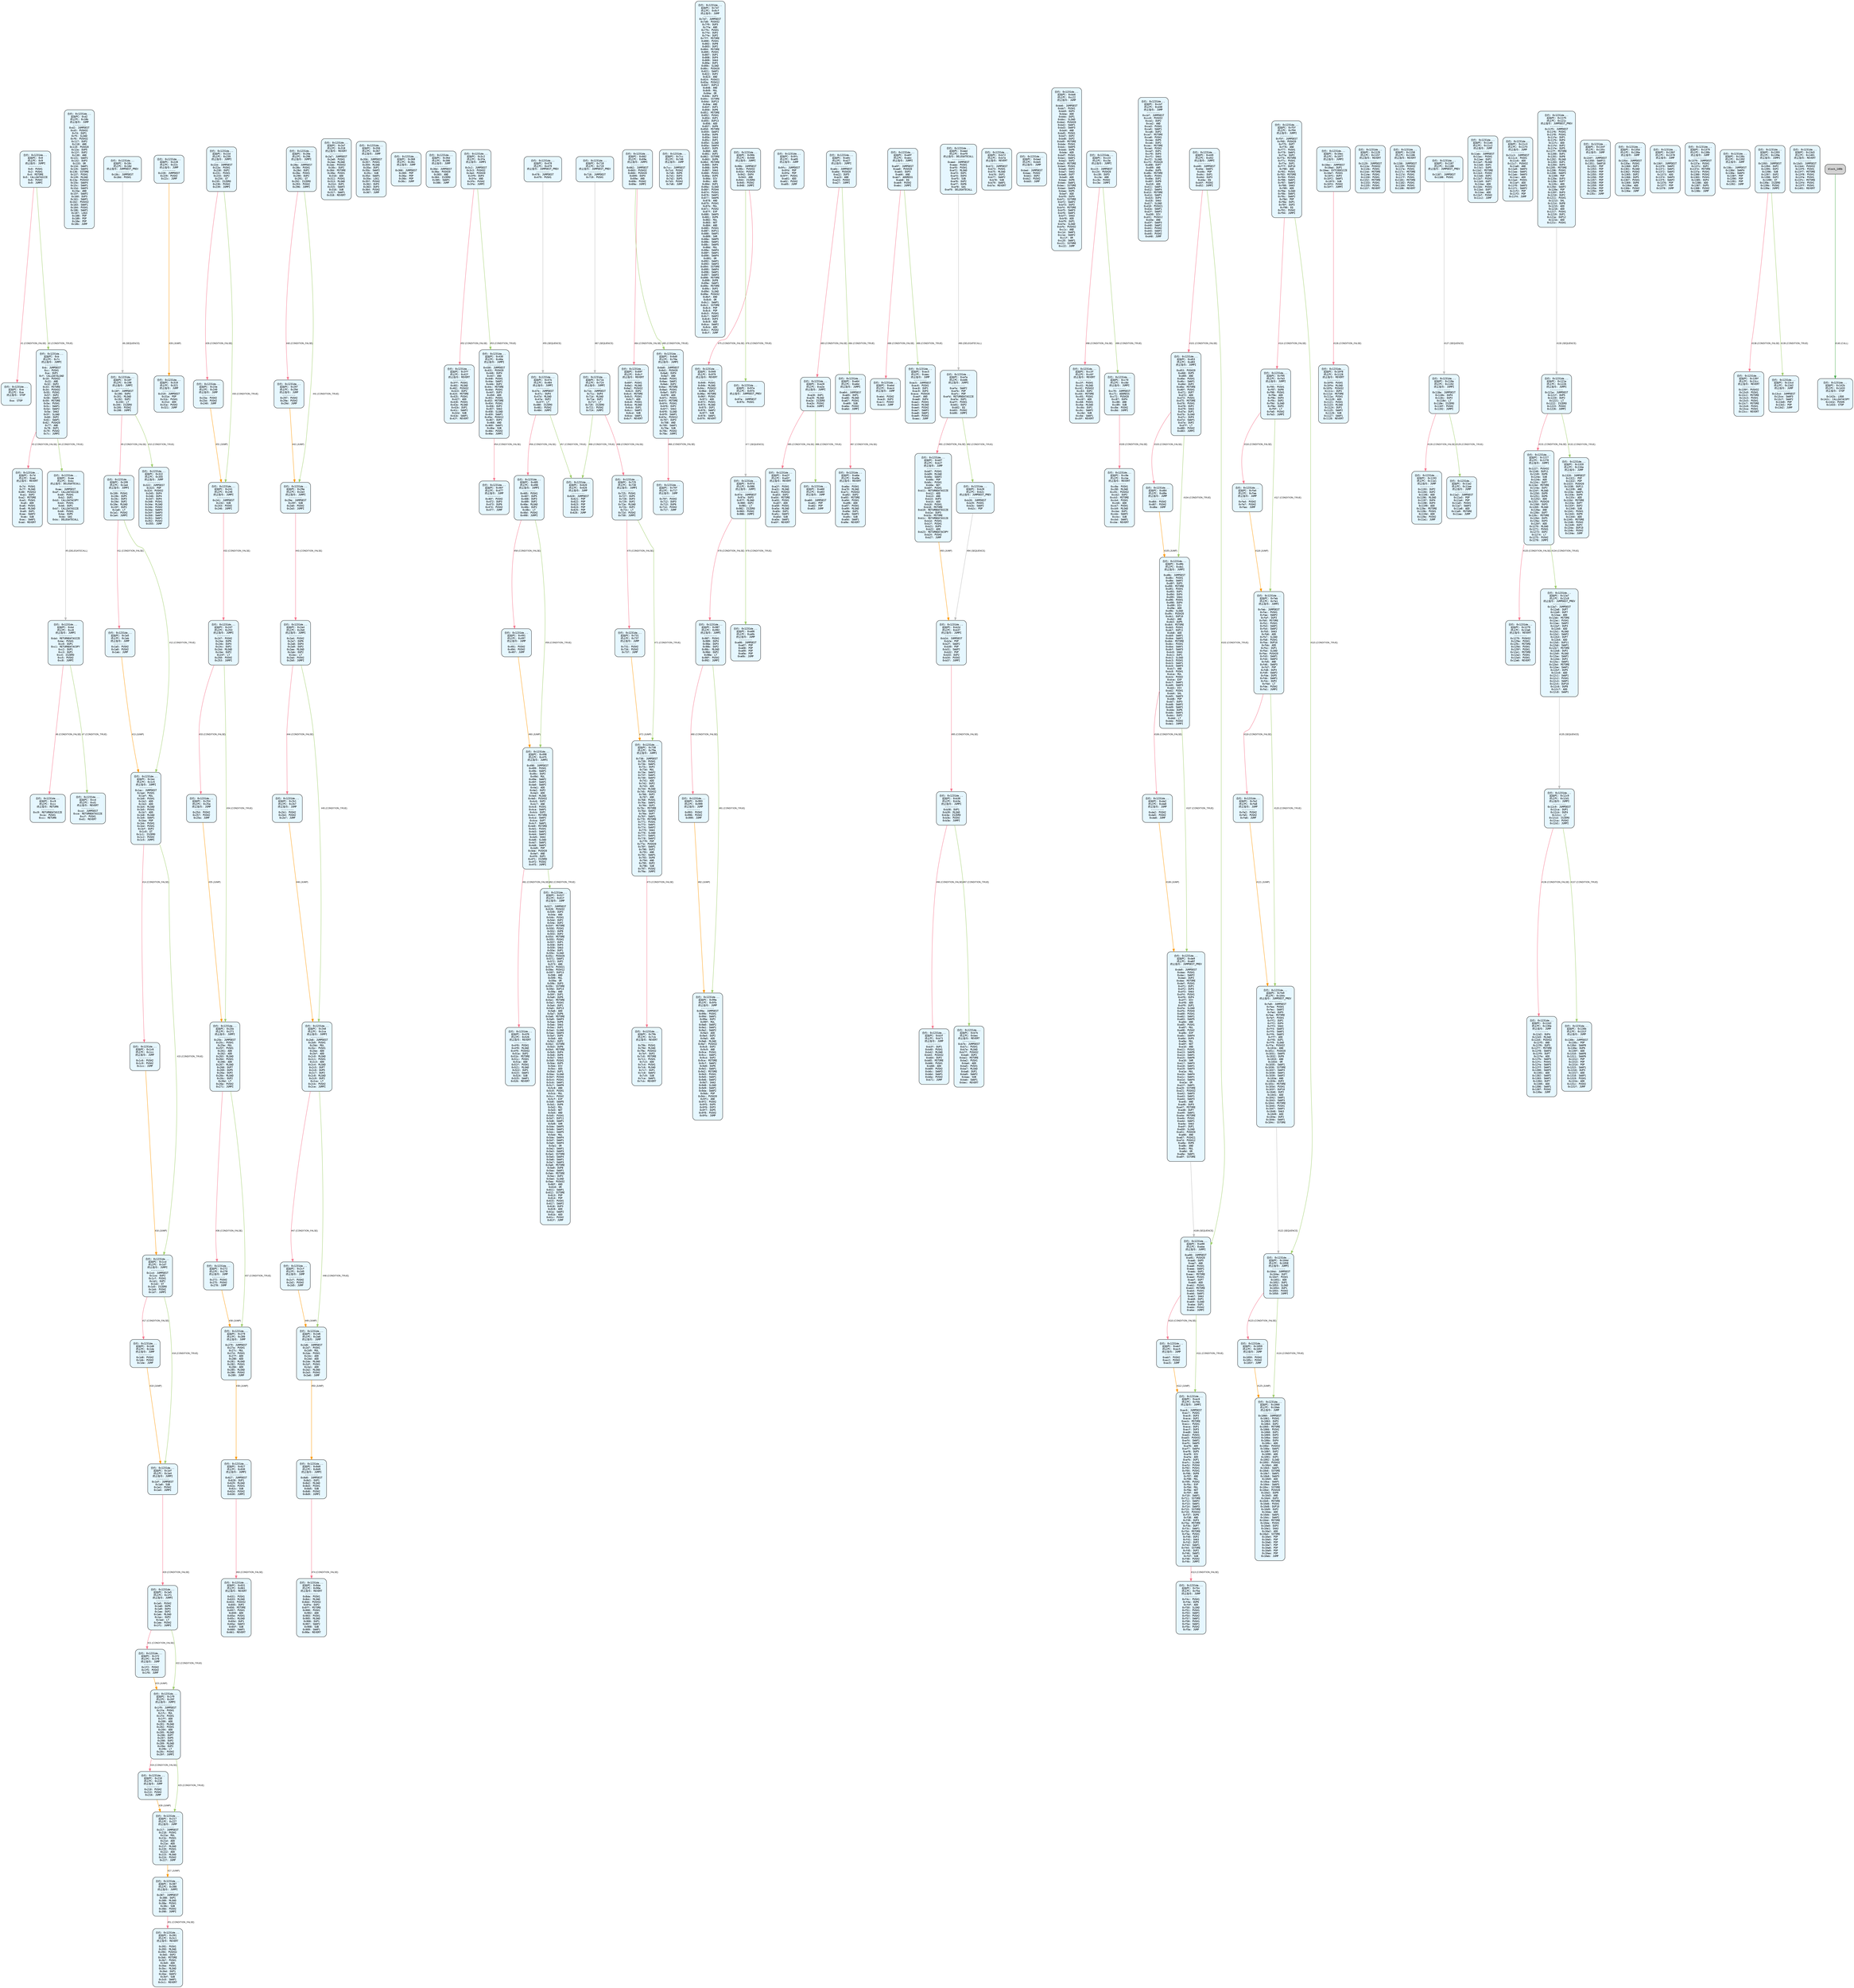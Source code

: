 digraph Static_Complete_CFG {
    rankdir=TB;
    node [shape=box, style="filled, rounded", fontname="Monospace", fontsize=9, margin=0.15];
    edge [fontname="Arial", fontsize=8, penwidth=1.2];
    "block_0" [label="合约: 0x1231de...
起始PC: 0x0
终止PC: 0x9
终止指令: JUMPI
---------
0x0: PUSH1
0x2: PUSH1
0x4: MSTORE
0x5: CALLDATASIZE
0x6: PUSH2
0x9: JUMPI", fillcolor="#e6f7ff"];
    "block_a" [label="合约: 0x1231de...
起始PC: 0xa
终止PC: 0xa
终止指令: STOP
---------
0xa: STOP", fillcolor="#e6f7ff"];
    "block_b" [label="合约: 0x1231de...
起始PC: 0xb
终止PC: 0x7c
终止指令: JUMPI
---------
0xb: JUMPDEST
0xc: PUSH1
0xe: DUP1
0xf: CALLDATALOAD
0x10: PUSH32
0x31: AND
0x32: DUP2
0x33: MSTORE
0x34: PUSH32
0x55: PUSH1
0x57: DUP2
0x58: SWAP1
0x59: MSTORE
0x5a: PUSH1
0x5c: SWAP1
0x5d: SWAP2
0x5e: SHA3
0x5f: SLOAD
0x60: DUP2
0x61: SWAP1
0x62: PUSH20
0x77: AND
0x78: DUP1
0x79: PUSH2
0x7c: JUMPI", fillcolor="#e6f7ff"];
    "block_7d" [label="合约: 0x1231de...
起始PC: 0x7d
终止PC: 0xad
终止指令: REVERT
---------
0x7d: PUSH1
0x7f: MLOAD
0x80: PUSH32
0xa1: DUP2
0xa2: MSTORE
0xa3: PUSH1
0xa5: ADD
0xa6: PUSH1
0xa8: MLOAD
0xa9: DUP1
0xaa: SWAP2
0xab: SUB
0xac: SWAP1
0xad: REVERT", fillcolor="#e6f7ff"];
    "block_ae" [label="合约: 0x1231de...
起始PC: 0xae
终止PC: 0xbc
终止指令: DELEGATECALL
---------
0xae: JUMPDEST
0xaf: CALLDATASIZE
0xb0: PUSH1
0xb2: DUP1
0xb3: CALLDATACOPY
0xb4: PUSH1
0xb6: DUP1
0xb7: CALLDATASIZE
0xb8: PUSH1
0xba: DUP5
0xbb: GAS
0xbc: DELEGATECALL", fillcolor="#e6f7ff"];
    "block_bd" [label="合约: 0x1231de...
起始PC: 0xbd
终止PC: 0xc8
终止指令: JUMPI
---------
0xbd: RETURNDATASIZE
0xbe: PUSH1
0xc0: DUP1
0xc1: RETURNDATACOPY
0xc2: DUP1
0xc3: DUP1
0xc4: ISZERO
0xc5: PUSH2
0xc8: JUMPI", fillcolor="#e6f7ff"];
    "block_c9" [label="合约: 0x1231de...
起始PC: 0xc9
终止PC: 0xcc
终止指令: RETURN
---------
0xc9: RETURNDATASIZE
0xca: PUSH1
0xcc: RETURN", fillcolor="#e6f7ff"];
    "block_cd" [label="合约: 0x1231de...
起始PC: 0xcd
终止PC: 0xd1
终止指令: REVERT
---------
0xcd: JUMPDEST
0xce: RETURNDATASIZE
0xcf: PUSH1
0xd1: REVERT", fillcolor="#e6f7ff"];
    "block_d2" [label="合约: 0x1231de...
起始PC: 0xd2
终止PC: 0x18b
终止指令: JUMP
---------
0xd2: JUMPDEST
0xd3: PUSH32
0xf4: DUP1
0xf5: SLOAD
0xf6: PUSH32
0x117: DUP2
0x118: AND
0x119: PUSH20
0x12e: DUP5
0x12f: DUP2
0x130: AND
0x131: SWAP2
0x132: DUP3
0x133: OR
0x134: SWAP1
0x135: SWAP4
0x136: SSTORE
0x137: PUSH1
0x139: MLOAD
0x13a: PUSH32
0x15b: SWAP4
0x15c: SWAP1
0x15d: SWAP3
0x15e: AND
0x15f: SWAP2
0x160: DUP3
0x161: SWAP1
0x162: PUSH32
0x183: SWAP1
0x184: PUSH1
0x186: SWAP1
0x187: LOG3
0x188: POP
0x189: POP
0x18a: POP
0x18b: JUMP", fillcolor="#e6f7ff"];
    "block_18c" [label="合约: 0x1231de...
起始PC: 0x18c
终止PC: 0x18d
终止指令: JUMPDEST_PREV
---------
0x18c: JUMPDEST
0x18d: PUSH1", fillcolor="#e6f7ff"];
    "block_18f" [label="合约: 0x1231de...
起始PC: 0x18f
终止PC: 0x198
终止指令: JUMPI
---------
0x18f: JUMPDEST
0x190: DUP4
0x191: MLOAD
0x192: DUP2
0x193: LT
0x194: ISZERO
0x195: PUSH2
0x198: JUMPI", fillcolor="#e6f7ff"];
    "block_199" [label="合约: 0x1231de...
起始PC: 0x199
终止PC: 0x1a4
终止指令: JUMPI
---------
0x199: PUSH1
0x19b: DUP5
0x19c: DUP3
0x19d: DUP2
0x19e: MLOAD
0x19f: DUP2
0x1a0: LT
0x1a1: PUSH2
0x1a4: JUMPI", fillcolor="#e6f7ff"];
    "block_1a5" [label="合约: 0x1231de...
起始PC: 0x1a5
终止PC: 0x1ab
终止指令: JUMP
---------
0x1a5: PUSH2
0x1a8: PUSH2
0x1ab: JUMP", fillcolor="#e6f7ff"];
    "block_1ac" [label="合约: 0x1231de...
起始PC: 0x1ac
终止PC: 0x1c5
终止指令: JUMPI
---------
0x1ac: JUMPDEST
0x1ad: PUSH1
0x1af: MUL
0x1b0: PUSH1
0x1b2: ADD
0x1b3: ADD
0x1b4: MLOAD
0x1b5: PUSH1
0x1b7: ADD
0x1b8: MLOAD
0x1b9: SWAP1
0x1ba: POP
0x1bb: PUSH1
0x1bd: PUSH1
0x1bf: DUP2
0x1c0: GT
0x1c1: ISZERO
0x1c2: PUSH2
0x1c5: JUMPI", fillcolor="#e6f7ff"];
    "block_1c6" [label="合约: 0x1231de...
起始PC: 0x1c6
终止PC: 0x1cc
终止指令: JUMP
---------
0x1c6: PUSH2
0x1c9: PUSH2
0x1cc: JUMP", fillcolor="#e6f7ff"];
    "block_1cd" [label="合约: 0x1231de...
起始PC: 0x1cd
终止PC: 0x1d7
终止指令: JUMPI
---------
0x1cd: JUMPDEST
0x1ce: DUP2
0x1cf: PUSH1
0x1d1: DUP2
0x1d2: GT
0x1d3: ISZERO
0x1d4: PUSH2
0x1d7: JUMPI", fillcolor="#e6f7ff"];
    "block_1d8" [label="合约: 0x1231de...
起始PC: 0x1d8
终止PC: 0x1de
终止指令: JUMP
---------
0x1d8: PUSH2
0x1db: PUSH2
0x1de: JUMP", fillcolor="#e6f7ff"];
    "block_1df" [label="合约: 0x1231de...
起始PC: 0x1df
终止PC: 0x1e4
终止指令: JUMPI
---------
0x1df: JUMPDEST
0x1e0: SUB
0x1e1: PUSH2
0x1e4: JUMPI", fillcolor="#e6f7ff"];
    "block_1e5" [label="合约: 0x1231de...
起始PC: 0x1e5
终止PC: 0x1f1
终止指令: JUMPI
---------
0x1e5: PUSH2
0x1e8: DUP6
0x1e9: DUP4
0x1ea: DUP2
0x1eb: MLOAD
0x1ec: DUP2
0x1ed: LT
0x1ee: PUSH2
0x1f1: JUMPI", fillcolor="#e6f7ff"];
    "block_1f2" [label="合约: 0x1231de...
起始PC: 0x1f2
终止PC: 0x1f8
终止指令: JUMP
---------
0x1f2: PUSH2
0x1f5: PUSH2
0x1f8: JUMP", fillcolor="#e6f7ff"];
    "block_1f9" [label="合约: 0x1231de...
起始PC: 0x1f9
终止PC: 0x20f
终止指令: JUMPI
---------
0x1f9: JUMPDEST
0x1fa: PUSH1
0x1fc: MUL
0x1fd: PUSH1
0x1ff: ADD
0x200: ADD
0x201: MLOAD
0x202: PUSH1
0x204: ADD
0x205: MLOAD
0x206: DUP7
0x207: DUP5
0x208: DUP2
0x209: MLOAD
0x20a: DUP2
0x20b: LT
0x20c: PUSH2
0x20f: JUMPI", fillcolor="#e6f7ff"];
    "block_210" [label="合约: 0x1231de...
起始PC: 0x210
终止PC: 0x216
终止指令: JUMP
---------
0x210: PUSH2
0x213: PUSH2
0x216: JUMP", fillcolor="#e6f7ff"];
    "block_217" [label="合约: 0x1231de...
起始PC: 0x217
终止PC: 0x227
终止指令: JUMP
---------
0x217: JUMPDEST
0x218: PUSH1
0x21a: MUL
0x21b: PUSH1
0x21d: ADD
0x21e: ADD
0x21f: MLOAD
0x220: PUSH1
0x222: ADD
0x223: MLOAD
0x224: PUSH2
0x227: JUMP", fillcolor="#e6f7ff"];
    "block_228" [label="合约: 0x1231de...
起始PC: 0x228
终止PC: 0x22c
终止指令: JUMP
---------
0x228: JUMPDEST
0x229: PUSH2
0x22c: JUMP", fillcolor="#e6f7ff"];
    "block_22d" [label="合约: 0x1231de...
起始PC: 0x22d
终止PC: 0x239
终止指令: JUMPI
---------
0x22d: JUMPDEST
0x22e: PUSH1
0x230: DUP2
0x231: PUSH1
0x233: DUP2
0x234: GT
0x235: ISZERO
0x236: PUSH2
0x239: JUMPI", fillcolor="#e6f7ff"];
    "block_23a" [label="合约: 0x1231de...
起始PC: 0x23a
终止PC: 0x240
终止指令: JUMP
---------
0x23a: PUSH2
0x23d: PUSH2
0x240: JUMP", fillcolor="#e6f7ff"];
    "block_241" [label="合约: 0x1231de...
起始PC: 0x241
终止PC: 0x246
终止指令: JUMPI
---------
0x241: JUMPDEST
0x242: SUB
0x243: PUSH2
0x246: JUMPI", fillcolor="#e6f7ff"];
    "block_247" [label="合约: 0x1231de...
起始PC: 0x247
终止PC: 0x253
终止指令: JUMPI
---------
0x247: PUSH2
0x24a: DUP6
0x24b: DUP4
0x24c: DUP2
0x24d: MLOAD
0x24e: DUP2
0x24f: LT
0x250: PUSH2
0x253: JUMPI", fillcolor="#e6f7ff"];
    "block_254" [label="合约: 0x1231de...
起始PC: 0x254
终止PC: 0x25a
终止指令: JUMP
---------
0x254: PUSH2
0x257: PUSH2
0x25a: JUMP", fillcolor="#e6f7ff"];
    "block_25b" [label="合约: 0x1231de...
起始PC: 0x25b
终止PC: 0x271
终止指令: JUMPI
---------
0x25b: JUMPDEST
0x25c: PUSH1
0x25e: MUL
0x25f: PUSH1
0x261: ADD
0x262: ADD
0x263: MLOAD
0x264: PUSH1
0x266: ADD
0x267: MLOAD
0x268: DUP7
0x269: DUP5
0x26a: DUP2
0x26b: MLOAD
0x26c: DUP2
0x26d: LT
0x26e: PUSH2
0x271: JUMPI", fillcolor="#e6f7ff"];
    "block_272" [label="合约: 0x1231de...
起始PC: 0x272
终止PC: 0x278
终止指令: JUMP
---------
0x272: PUSH2
0x275: PUSH2
0x278: JUMP", fillcolor="#e6f7ff"];
    "block_279" [label="合约: 0x1231de...
起始PC: 0x279
终止PC: 0x289
终止指令: JUMP
---------
0x279: JUMPDEST
0x27a: PUSH1
0x27c: MUL
0x27d: PUSH1
0x27f: ADD
0x280: ADD
0x281: MLOAD
0x282: PUSH1
0x284: ADD
0x285: MLOAD
0x286: PUSH2
0x289: JUMP", fillcolor="#e6f7ff"];
    "block_28a" [label="合约: 0x1231de...
起始PC: 0x28a
终止PC: 0x296
终止指令: JUMPI
---------
0x28a: JUMPDEST
0x28b: PUSH1
0x28d: DUP2
0x28e: PUSH1
0x290: DUP2
0x291: GT
0x292: ISZERO
0x293: PUSH2
0x296: JUMPI", fillcolor="#e6f7ff"];
    "block_297" [label="合约: 0x1231de...
起始PC: 0x297
终止PC: 0x29d
终止指令: JUMP
---------
0x297: PUSH2
0x29a: PUSH2
0x29d: JUMP", fillcolor="#e6f7ff"];
    "block_29e" [label="合约: 0x1231de...
起始PC: 0x29e
终止PC: 0x2a3
终止指令: JUMPI
---------
0x29e: JUMPDEST
0x29f: SUB
0x2a0: PUSH2
0x2a3: JUMPI", fillcolor="#e6f7ff"];
    "block_2a4" [label="合约: 0x1231de...
起始PC: 0x2a4
终止PC: 0x2b0
终止指令: JUMPI
---------
0x2a4: PUSH2
0x2a7: DUP6
0x2a8: DUP4
0x2a9: DUP2
0x2aa: MLOAD
0x2ab: DUP2
0x2ac: LT
0x2ad: PUSH2
0x2b0: JUMPI", fillcolor="#e6f7ff"];
    "block_2b1" [label="合约: 0x1231de...
起始PC: 0x2b1
终止PC: 0x2b7
终止指令: JUMP
---------
0x2b1: PUSH2
0x2b4: PUSH2
0x2b7: JUMP", fillcolor="#e6f7ff"];
    "block_2b8" [label="合约: 0x1231de...
起始PC: 0x2b8
终止PC: 0x2ce
终止指令: JUMPI
---------
0x2b8: JUMPDEST
0x2b9: PUSH1
0x2bb: MUL
0x2bc: PUSH1
0x2be: ADD
0x2bf: ADD
0x2c0: MLOAD
0x2c1: PUSH1
0x2c3: ADD
0x2c4: MLOAD
0x2c5: DUP7
0x2c6: DUP5
0x2c7: DUP2
0x2c8: MLOAD
0x2c9: DUP2
0x2ca: LT
0x2cb: PUSH2
0x2ce: JUMPI", fillcolor="#e6f7ff"];
    "block_2cf" [label="合约: 0x1231de...
起始PC: 0x2cf
终止PC: 0x2d5
终止指令: JUMP
---------
0x2cf: PUSH2
0x2d2: PUSH2
0x2d5: JUMP", fillcolor="#e6f7ff"];
    "block_2d6" [label="合约: 0x1231de...
起始PC: 0x2d6
终止PC: 0x2e6
终止指令: JUMP
---------
0x2d6: JUMPDEST
0x2d7: PUSH1
0x2d9: MUL
0x2da: PUSH1
0x2dc: ADD
0x2dd: ADD
0x2de: MLOAD
0x2df: PUSH1
0x2e1: ADD
0x2e2: MLOAD
0x2e3: PUSH2
0x2e6: JUMP", fillcolor="#e6f7ff"];
    "block_2e7" [label="合约: 0x1231de...
起始PC: 0x2e7
终止PC: 0x318
终止指令: REVERT
---------
0x2e7: JUMPDEST
0x2e8: PUSH1
0x2ea: MLOAD
0x2eb: PUSH32
0x30c: DUP2
0x30d: MSTORE
0x30e: PUSH1
0x310: ADD
0x311: PUSH1
0x313: MLOAD
0x314: DUP1
0x315: SWAP2
0x316: SUB
0x317: SWAP1
0x318: REVERT", fillcolor="#e6f7ff"];
    "block_319" [label="合约: 0x1231de...
起始PC: 0x319
终止PC: 0x321
终止指令: JUMP
---------
0x319: JUMPDEST
0x31a: POP
0x31b: PUSH1
0x31d: ADD
0x31e: PUSH2
0x321: JUMP", fillcolor="#e6f7ff"];
    "block_322" [label="合约: 0x1231de...
起始PC: 0x322
终止PC: 0x355
终止指令: JUMP
---------
0x322: JUMPDEST
0x323: POP
0x324: PUSH32
0x345: DUP4
0x346: DUP4
0x347: DUP4
0x348: PUSH1
0x34a: MLOAD
0x34b: PUSH2
0x34e: SWAP4
0x34f: SWAP3
0x350: SWAP2
0x351: SWAP1
0x352: PUSH2
0x355: JUMP", fillcolor="#e6f7ff"];
    "block_356" [label="合约: 0x1231de...
起始PC: 0x356
终止PC: 0x367
终止指令: JUMP
---------
0x356: JUMPDEST
0x357: PUSH1
0x359: MLOAD
0x35a: DUP1
0x35b: SWAP2
0x35c: SUB
0x35d: SWAP1
0x35e: LOG1
0x35f: PUSH2
0x362: DUP3
0x363: DUP3
0x364: PUSH2
0x367: JUMP", fillcolor="#e6f7ff"];
    "block_368" [label="合约: 0x1231de...
起始PC: 0x368
终止PC: 0x36c
终止指令: JUMP
---------
0x368: JUMPDEST
0x369: POP
0x36a: POP
0x36b: POP
0x36c: JUMP", fillcolor="#e6f7ff"];
    "block_36d" [label="合约: 0x1231de...
起始PC: 0x36d
终止PC: 0x386
终止指令: JUMP
---------
0x36d: JUMPDEST
0x36e: PUSH20
0x383: AND
0x384: ISZERO
0x385: SWAP1
0x386: JUMP", fillcolor="#e6f7ff"];
    "block_387" [label="合约: 0x1231de...
起始PC: 0x387
终止PC: 0x390
终止指令: JUMPI
---------
0x387: JUMPDEST
0x388: DUP1
0x389: MLOAD
0x38a: PUSH1
0x38c: SUB
0x38d: PUSH2
0x390: JUMPI", fillcolor="#e6f7ff"];
    "block_391" [label="合约: 0x1231de...
起始PC: 0x391
终止PC: 0x3c1
终止指令: REVERT
---------
0x391: PUSH1
0x393: MLOAD
0x394: PUSH32
0x3b5: DUP2
0x3b6: MSTORE
0x3b7: PUSH1
0x3b9: ADD
0x3ba: PUSH1
0x3bc: MLOAD
0x3bd: DUP1
0x3be: SWAP2
0x3bf: SUB
0x3c0: SWAP1
0x3c1: REVERT", fillcolor="#e6f7ff"];
    "block_3c2" [label="合约: 0x1231de...
起始PC: 0x3c2
终止PC: 0x3fe
终止指令: JUMPI
---------
0x3c2: JUMPDEST
0x3c3: PUSH32
0x3e4: PUSH20
0x3f9: DUP4
0x3fa: AND
0x3fb: PUSH2
0x3fe: JUMPI", fillcolor="#e6f7ff"];
    "block_3ff" [label="合约: 0x1231de...
起始PC: 0x3ff
终止PC: 0x42f
终止指令: REVERT
---------
0x3ff: PUSH1
0x401: MLOAD
0x402: PUSH32
0x423: DUP2
0x424: MSTORE
0x425: PUSH1
0x427: ADD
0x428: PUSH1
0x42a: MLOAD
0x42b: DUP1
0x42c: SWAP2
0x42d: SUB
0x42e: SWAP1
0x42f: REVERT", fillcolor="#e6f7ff"];
    "block_430" [label="合约: 0x1231de...
起始PC: 0x430
终止PC: 0x46e
终止指令: JUMPI
---------
0x430: JUMPDEST
0x431: PUSH20
0x446: DUP4
0x447: AND
0x448: PUSH1
0x44a: SWAP1
0x44b: DUP2
0x44c: MSTORE
0x44d: PUSH1
0x44f: DUP3
0x450: ADD
0x451: PUSH1
0x453: MSTORE
0x454: PUSH1
0x456: DUP2
0x457: SHA3
0x458: SLOAD
0x459: SWAP1
0x45a: PUSH12
0x467: DUP3
0x468: AND
0x469: SWAP1
0x46a: SUB
0x46b: PUSH2
0x46e: JUMPI", fillcolor="#e6f7ff"];
    "block_46f" [label="合约: 0x1231de...
起始PC: 0x46f
终止PC: 0x477
终止指令: JUMP
---------
0x46f: PUSH2
0x472: DUP3
0x473: DUP6
0x474: PUSH2
0x477: JUMP", fillcolor="#e6f7ff"];
    "block_478" [label="合约: 0x1231de...
起始PC: 0x478
终止PC: 0x479
终止指令: JUMPDEST_PREV
---------
0x478: JUMPDEST
0x479: PUSH1", fillcolor="#e6f7ff"];
    "block_47b" [label="合约: 0x1231de...
起始PC: 0x47b
终止PC: 0x484
终止指令: JUMPI
---------
0x47b: JUMPDEST
0x47c: DUP4
0x47d: MLOAD
0x47e: DUP2
0x47f: LT
0x480: ISZERO
0x481: PUSH2
0x484: JUMPI", fillcolor="#e6f7ff"];
    "block_485" [label="合约: 0x1231de...
起始PC: 0x485
终止PC: 0x490
终止指令: JUMPI
---------
0x485: PUSH1
0x487: DUP5
0x488: DUP3
0x489: DUP2
0x48a: MLOAD
0x48b: DUP2
0x48c: LT
0x48d: PUSH2
0x490: JUMPI", fillcolor="#e6f7ff"];
    "block_491" [label="合约: 0x1231de...
起始PC: 0x491
终止PC: 0x497
终止指令: JUMP
---------
0x491: PUSH2
0x494: PUSH2
0x497: JUMP", fillcolor="#e6f7ff"];
    "block_498" [label="合约: 0x1231de...
起始PC: 0x498
终止PC: 0x4f5
终止指令: JUMPI
---------
0x498: JUMPDEST
0x499: PUSH1
0x49b: SWAP1
0x49c: DUP2
0x49d: MUL
0x49e: SWAP2
0x49f: SWAP1
0x4a0: SWAP2
0x4a1: ADD
0x4a2: DUP2
0x4a3: ADD
0x4a4: MLOAD
0x4a5: PUSH32
0x4c6: DUP2
0x4c7: AND
0x4c8: PUSH1
0x4ca: SWAP1
0x4cb: DUP2
0x4cc: MSTORE
0x4cd: SWAP2
0x4ce: DUP7
0x4cf: SWAP1
0x4d0: MSTORE
0x4d1: PUSH1
0x4d3: SWAP1
0x4d4: SWAP2
0x4d5: SHA3
0x4d6: SLOAD
0x4d7: SWAP1
0x4d8: SWAP2
0x4d9: POP
0x4da: PUSH20
0x4ef: AND
0x4f0: DUP1
0x4f1: ISZERO
0x4f2: PUSH2
0x4f5: JUMPI", fillcolor="#e6f7ff"];
    "block_4f6" [label="合约: 0x1231de...
起始PC: 0x4f6
终止PC: 0x526
终止指令: REVERT
---------
0x4f6: PUSH1
0x4f8: MLOAD
0x4f9: PUSH32
0x51a: DUP2
0x51b: MSTORE
0x51c: PUSH1
0x51e: ADD
0x51f: PUSH1
0x521: MLOAD
0x522: DUP1
0x523: SWAP2
0x524: SUB
0x525: SWAP1
0x526: REVERT", fillcolor="#e6f7ff"];
    "block_527" [label="合约: 0x1231de...
起始PC: 0x527
终止PC: 0x61f
终止指令: JUMP
---------
0x527: JUMPDEST
0x528: PUSH32
0x549: DUP3
0x54a: AND
0x54b: PUSH1
0x54d: DUP2
0x54e: DUP2
0x54f: MSTORE
0x550: PUSH1
0x552: DUP8
0x553: DUP2
0x554: MSTORE
0x555: PUSH1
0x557: DUP1
0x558: DUP4
0x559: SHA3
0x55a: DUP1
0x55b: SLOAD
0x55c: PUSH20
0x571: SWAP1
0x572: DUP2
0x573: AND
0x574: PUSH21
0x58a: PUSH12
0x597: DUP13
0x598: AND
0x599: MUL
0x59a: OR
0x59b: DUP3
0x59c: SSTORE
0x59d: DUP13
0x59e: AND
0x59f: DUP1
0x5a0: DUP6
0x5a1: MSTORE
0x5a2: PUSH1
0x5a4: DUP1
0x5a5: DUP13
0x5a6: ADD
0x5a7: DUP6
0x5a8: MSTORE
0x5a9: SWAP3
0x5aa: DUP6
0x5ab: SHA3
0x5ac: DUP1
0x5ad: SLOAD
0x5ae: SWAP4
0x5af: DUP5
0x5b0: ADD
0x5b1: DUP2
0x5b2: SSTORE
0x5b3: DUP6
0x5b4: MSTORE
0x5b5: DUP4
0x5b6: DUP6
0x5b7: SHA3
0x5b8: PUSH1
0x5ba: DUP5
0x5bb: DIV
0x5bc: ADD
0x5bd: DUP1
0x5be: SLOAD
0x5bf: PUSH4
0x5c4: PUSH1
0x5c6: SWAP1
0x5c7: SWAP6
0x5c8: AND
0x5c9: PUSH1
0x5cb: MUL
0x5cc: PUSH2
0x5cf: EXP
0x5d0: SWAP5
0x5d1: DUP6
0x5d2: MUL
0x5d3: NOT
0x5d4: AND
0x5d5: PUSH1
0x5d7: DUP11
0x5d8: SWAP1
0x5d9: SHR
0x5da: SWAP5
0x5db: SWAP1
0x5dc: SWAP5
0x5dd: MUL
0x5de: SWAP4
0x5df: SWAP1
0x5e0: SWAP4
0x5e1: OR
0x5e2: SWAP1
0x5e3: SWAP3
0x5e4: SSTORE
0x5e5: SWAP4
0x5e6: SWAP1
0x5e7: SWAP3
0x5e8: MSTORE
0x5e9: DUP8
0x5ea: SWAP1
0x5eb: MSTORE
0x5ec: DUP2
0x5ed: SLOAD
0x5ee: PUSH32
0x60f: AND
0x610: OR
0x611: SWAP1
0x612: SSTORE
0x613: POP
0x614: POP
0x615: PUSH1
0x617: SWAP2
0x618: DUP3
0x619: ADD
0x61a: SWAP2
0x61b: ADD
0x61c: PUSH2
0x61f: JUMP", fillcolor="#e6f7ff"];
    "block_620" [label="合约: 0x1231de...
起始PC: 0x620
终止PC: 0x626
终止指令: JUMP
---------
0x620: JUMPDEST
0x621: POP
0x622: POP
0x623: POP
0x624: POP
0x625: POP
0x626: JUMP", fillcolor="#e6f7ff"];
    "block_627" [label="合约: 0x1231de...
起始PC: 0x627
终止PC: 0x630
终止指令: JUMPI
---------
0x627: JUMPDEST
0x628: DUP1
0x629: MLOAD
0x62a: PUSH1
0x62c: SUB
0x62d: PUSH2
0x630: JUMPI", fillcolor="#e6f7ff"];
    "block_631" [label="合约: 0x1231de...
起始PC: 0x631
终止PC: 0x661
终止指令: REVERT
---------
0x631: PUSH1
0x633: MLOAD
0x634: PUSH32
0x655: DUP2
0x656: MSTORE
0x657: PUSH1
0x659: ADD
0x65a: PUSH1
0x65c: MLOAD
0x65d: DUP1
0x65e: SWAP2
0x65f: SUB
0x660: SWAP1
0x661: REVERT", fillcolor="#e6f7ff"];
    "block_662" [label="合约: 0x1231de...
起始PC: 0x662
终止PC: 0x69e
终止指令: JUMPI
---------
0x662: JUMPDEST
0x663: PUSH32
0x684: PUSH20
0x699: DUP4
0x69a: AND
0x69b: PUSH2
0x69e: JUMPI", fillcolor="#e6f7ff"];
    "block_69f" [label="合约: 0x1231de...
起始PC: 0x69f
终止PC: 0x6cf
终止指令: REVERT
---------
0x69f: PUSH1
0x6a1: MLOAD
0x6a2: PUSH32
0x6c3: DUP2
0x6c4: MSTORE
0x6c5: PUSH1
0x6c7: ADD
0x6c8: PUSH1
0x6ca: MLOAD
0x6cb: DUP1
0x6cc: SWAP2
0x6cd: SUB
0x6ce: SWAP1
0x6cf: REVERT", fillcolor="#e6f7ff"];
    "block_6d0" [label="合约: 0x1231de...
起始PC: 0x6d0
终止PC: 0x70e
终止指令: JUMPI
---------
0x6d0: JUMPDEST
0x6d1: PUSH20
0x6e6: DUP4
0x6e7: AND
0x6e8: PUSH1
0x6ea: SWAP1
0x6eb: DUP2
0x6ec: MSTORE
0x6ed: PUSH1
0x6ef: DUP3
0x6f0: ADD
0x6f1: PUSH1
0x6f3: MSTORE
0x6f4: PUSH1
0x6f6: DUP2
0x6f7: SHA3
0x6f8: SLOAD
0x6f9: SWAP1
0x6fa: PUSH12
0x707: DUP3
0x708: AND
0x709: SWAP1
0x70a: SUB
0x70b: PUSH2
0x70e: JUMPI", fillcolor="#e6f7ff"];
    "block_70f" [label="合约: 0x1231de...
起始PC: 0x70f
终止PC: 0x717
终止指令: JUMP
---------
0x70f: PUSH2
0x712: DUP3
0x713: DUP6
0x714: PUSH2
0x717: JUMP", fillcolor="#e6f7ff"];
    "block_718" [label="合约: 0x1231de...
起始PC: 0x718
终止PC: 0x719
终止指令: JUMPDEST_PREV
---------
0x718: JUMPDEST
0x719: PUSH1", fillcolor="#e6f7ff"];
    "block_71b" [label="合约: 0x1231de...
起始PC: 0x71b
终止PC: 0x724
终止指令: JUMPI
---------
0x71b: JUMPDEST
0x71c: DUP4
0x71d: MLOAD
0x71e: DUP2
0x71f: LT
0x720: ISZERO
0x721: PUSH2
0x724: JUMPI", fillcolor="#e6f7ff"];
    "block_725" [label="合约: 0x1231de...
起始PC: 0x725
终止PC: 0x730
终止指令: JUMPI
---------
0x725: PUSH1
0x727: DUP5
0x728: DUP3
0x729: DUP2
0x72a: MLOAD
0x72b: DUP2
0x72c: LT
0x72d: PUSH2
0x730: JUMPI", fillcolor="#e6f7ff"];
    "block_731" [label="合约: 0x1231de...
起始PC: 0x731
终止PC: 0x737
终止指令: JUMP
---------
0x731: PUSH2
0x734: PUSH2
0x737: JUMP", fillcolor="#e6f7ff"];
    "block_738" [label="合约: 0x1231de...
起始PC: 0x738
终止PC: 0x79a
终止指令: JUMPI
---------
0x738: JUMPDEST
0x739: PUSH1
0x73b: SWAP1
0x73c: DUP2
0x73d: MUL
0x73e: SWAP2
0x73f: SWAP1
0x740: SWAP2
0x741: ADD
0x742: DUP2
0x743: ADD
0x744: MLOAD
0x745: PUSH32
0x766: DUP2
0x767: AND
0x768: PUSH1
0x76a: SWAP1
0x76b: DUP2
0x76c: MSTORE
0x76d: SWAP2
0x76e: DUP7
0x76f: SWAP1
0x770: MSTORE
0x771: PUSH1
0x773: SWAP1
0x774: SWAP2
0x775: SHA3
0x776: SLOAD
0x777: SWAP1
0x778: SWAP2
0x779: POP
0x77a: PUSH20
0x78f: SWAP1
0x790: DUP2
0x791: AND
0x792: SWAP1
0x793: DUP8
0x794: AND
0x795: DUP2
0x796: SUB
0x797: PUSH2
0x79a: JUMPI", fillcolor="#e6f7ff"];
    "block_79b" [label="合约: 0x1231de...
起始PC: 0x79b
终止PC: 0x7cb
终止指令: REVERT
---------
0x79b: PUSH1
0x79d: MLOAD
0x79e: PUSH32
0x7bf: DUP2
0x7c0: MSTORE
0x7c1: PUSH1
0x7c3: ADD
0x7c4: PUSH1
0x7c6: MLOAD
0x7c7: DUP1
0x7c8: SWAP2
0x7c9: SUB
0x7ca: SWAP1
0x7cb: REVERT", fillcolor="#e6f7ff"];
    "block_7cc" [label="合约: 0x1231de...
起始PC: 0x7cc
终止PC: 0x7d6
终止指令: JUMP
---------
0x7cc: JUMPDEST
0x7cd: PUSH2
0x7d0: DUP6
0x7d1: DUP3
0x7d2: DUP5
0x7d3: PUSH2
0x7d6: JUMP", fillcolor="#e6f7ff"];
    "block_7d7" [label="合约: 0x1231de...
起始PC: 0x7d7
终止PC: 0x8cf
终止指令: JUMP
---------
0x7d7: JUMPDEST
0x7d8: PUSH32
0x7f9: DUP3
0x7fa: AND
0x7fb: PUSH1
0x7fd: DUP2
0x7fe: DUP2
0x7ff: MSTORE
0x800: PUSH1
0x802: DUP8
0x803: DUP2
0x804: MSTORE
0x805: PUSH1
0x807: DUP1
0x808: DUP4
0x809: SHA3
0x80a: DUP1
0x80b: SLOAD
0x80c: PUSH20
0x821: SWAP1
0x822: DUP2
0x823: AND
0x824: PUSH21
0x83a: PUSH12
0x847: DUP13
0x848: AND
0x849: MUL
0x84a: OR
0x84b: DUP3
0x84c: SSTORE
0x84d: DUP13
0x84e: AND
0x84f: DUP1
0x850: DUP6
0x851: MSTORE
0x852: PUSH1
0x854: DUP1
0x855: DUP13
0x856: ADD
0x857: DUP6
0x858: MSTORE
0x859: SWAP3
0x85a: DUP6
0x85b: SHA3
0x85c: DUP1
0x85d: SLOAD
0x85e: SWAP4
0x85f: DUP5
0x860: ADD
0x861: DUP2
0x862: SSTORE
0x863: DUP6
0x864: MSTORE
0x865: DUP4
0x866: DUP6
0x867: SHA3
0x868: PUSH1
0x86a: DUP5
0x86b: DIV
0x86c: ADD
0x86d: DUP1
0x86e: SLOAD
0x86f: PUSH4
0x874: PUSH1
0x876: SWAP1
0x877: SWAP6
0x878: AND
0x879: PUSH1
0x87b: MUL
0x87c: PUSH2
0x87f: EXP
0x880: SWAP5
0x881: DUP6
0x882: MUL
0x883: NOT
0x884: AND
0x885: PUSH1
0x887: DUP11
0x888: SWAP1
0x889: SHR
0x88a: SWAP5
0x88b: SWAP1
0x88c: SWAP5
0x88d: MUL
0x88e: SWAP4
0x88f: SWAP1
0x890: SWAP4
0x891: OR
0x892: SWAP1
0x893: SWAP3
0x894: SSTORE
0x895: SWAP4
0x896: SWAP1
0x897: SWAP3
0x898: MSTORE
0x899: DUP8
0x89a: SWAP1
0x89b: MSTORE
0x89c: DUP2
0x89d: SLOAD
0x89e: PUSH32
0x8bf: AND
0x8c0: OR
0x8c1: SWAP1
0x8c2: SSTORE
0x8c3: POP
0x8c4: POP
0x8c5: PUSH1
0x8c7: SWAP2
0x8c8: DUP3
0x8c9: ADD
0x8ca: SWAP2
0x8cb: ADD
0x8cc: PUSH2
0x8cf: JUMP", fillcolor="#e6f7ff"];
    "block_8d0" [label="合约: 0x1231de...
起始PC: 0x8d0
终止PC: 0x8d9
终止指令: JUMPI
---------
0x8d0: JUMPDEST
0x8d1: DUP1
0x8d2: MLOAD
0x8d3: PUSH1
0x8d5: SUB
0x8d6: PUSH2
0x8d9: JUMPI", fillcolor="#e6f7ff"];
    "block_8da" [label="合约: 0x1231de...
起始PC: 0x8da
终止PC: 0x90a
终止指令: REVERT
---------
0x8da: PUSH1
0x8dc: MLOAD
0x8dd: PUSH32
0x8fe: DUP2
0x8ff: MSTORE
0x900: PUSH1
0x902: ADD
0x903: PUSH1
0x905: MLOAD
0x906: DUP1
0x907: SWAP2
0x908: SUB
0x909: SWAP1
0x90a: REVERT", fillcolor="#e6f7ff"];
    "block_90b" [label="合约: 0x1231de...
起始PC: 0x90b
终止PC: 0x948
终止指令: JUMPI
---------
0x90b: JUMPDEST
0x90c: PUSH32
0x92d: PUSH20
0x942: DUP4
0x943: AND
0x944: ISZERO
0x945: PUSH2
0x948: JUMPI", fillcolor="#e6f7ff"];
    "block_949" [label="合约: 0x1231de...
起始PC: 0x949
终止PC: 0x979
终止指令: REVERT
---------
0x949: PUSH1
0x94b: MLOAD
0x94c: PUSH32
0x96d: DUP2
0x96e: MSTORE
0x96f: PUSH1
0x971: ADD
0x972: PUSH1
0x974: MLOAD
0x975: DUP1
0x976: SWAP2
0x977: SUB
0x978: SWAP1
0x979: REVERT", fillcolor="#e6f7ff"];
    "block_97a" [label="合约: 0x1231de...
起始PC: 0x97a
终止PC: 0x97b
终止指令: JUMPDEST_PREV
---------
0x97a: JUMPDEST
0x97b: PUSH1", fillcolor="#e6f7ff"];
    "block_97d" [label="合约: 0x1231de...
起始PC: 0x97d
终止PC: 0x986
终止指令: JUMPI
---------
0x97d: JUMPDEST
0x97e: DUP3
0x97f: MLOAD
0x980: DUP2
0x981: LT
0x982: ISZERO
0x983: PUSH2
0x986: JUMPI", fillcolor="#e6f7ff"];
    "block_987" [label="合约: 0x1231de...
起始PC: 0x987
终止PC: 0x992
终止指令: JUMPI
---------
0x987: PUSH1
0x989: DUP4
0x98a: DUP3
0x98b: DUP2
0x98c: MLOAD
0x98d: DUP2
0x98e: LT
0x98f: PUSH2
0x992: JUMPI", fillcolor="#e6f7ff"];
    "block_993" [label="合约: 0x1231de...
起始PC: 0x993
终止PC: 0x999
终止指令: JUMP
---------
0x993: PUSH2
0x996: PUSH2
0x999: JUMP", fillcolor="#e6f7ff"];
    "block_99a" [label="合约: 0x1231de...
起始PC: 0x99a
终止PC: 0x9fb
终止指令: JUMP
---------
0x99a: JUMPDEST
0x99b: PUSH1
0x99d: SWAP1
0x99e: DUP2
0x99f: MUL
0x9a0: SWAP2
0x9a1: SWAP1
0x9a2: SWAP2
0x9a3: ADD
0x9a4: DUP2
0x9a5: ADD
0x9a6: MLOAD
0x9a7: PUSH32
0x9c8: DUP2
0x9c9: AND
0x9ca: PUSH1
0x9cc: SWAP1
0x9cd: DUP2
0x9ce: MSTORE
0x9cf: SWAP2
0x9d0: DUP6
0x9d1: SWAP1
0x9d2: MSTORE
0x9d3: PUSH1
0x9d5: SWAP1
0x9d6: SWAP2
0x9d7: SHA3
0x9d8: SLOAD
0x9d9: SWAP1
0x9da: SWAP2
0x9db: POP
0x9dc: PUSH20
0x9f1: AND
0x9f2: PUSH2
0x9f5: DUP5
0x9f6: DUP3
0x9f7: DUP5
0x9f8: PUSH2
0x9fb: JUMP", fillcolor="#e6f7ff"];
    "block_9fc" [label="合约: 0x1231de...
起始PC: 0x9fc
终止PC: 0xa05
终止指令: JUMP
---------
0x9fc: JUMPDEST
0x9fd: POP
0x9fe: POP
0x9ff: PUSH1
0xa01: ADD
0xa02: PUSH2
0xa05: JUMP", fillcolor="#e6f7ff"];
    "block_a06" [label="合约: 0x1231de...
起始PC: 0xa06
终止PC: 0xa0b
终止指令: JUMP
---------
0xa06: JUMPDEST
0xa07: POP
0xa08: POP
0xa09: POP
0xa0a: POP
0xa0b: JUMP", fillcolor="#e6f7ff"];
    "block_a0c" [label="合约: 0x1231de...
起始PC: 0xa0c
终止PC: 0xa27
终止指令: JUMPI
---------
0xa0c: JUMPDEST
0xa0d: PUSH20
0xa22: DUP3
0xa23: AND
0xa24: PUSH2
0xa27: JUMPI", fillcolor="#e6f7ff"];
    "block_a28" [label="合约: 0x1231de...
起始PC: 0xa28
终止PC: 0xa2e
终止指令: JUMPI
---------
0xa28: DUP1
0xa29: MLOAD
0xa2a: ISZERO
0xa2b: PUSH2
0xa2e: JUMPI", fillcolor="#e6f7ff"];
    "block_a2f" [label="合约: 0x1231de...
起始PC: 0xa2f
终止PC: 0xa5f
终止指令: REVERT
---------
0xa2f: PUSH1
0xa31: MLOAD
0xa32: PUSH32
0xa53: DUP2
0xa54: MSTORE
0xa55: PUSH1
0xa57: ADD
0xa58: PUSH1
0xa5a: MLOAD
0xa5b: DUP1
0xa5c: SWAP2
0xa5d: SUB
0xa5e: SWAP1
0xa5f: REVERT", fillcolor="#e6f7ff"];
    "block_a60" [label="合约: 0x1231de...
起始PC: 0xa60
终止PC: 0xa63
终止指令: JUMP
---------
0xa60: JUMPDEST
0xa61: POP
0xa62: POP
0xa63: JUMP", fillcolor="#e6f7ff"];
    "block_a64" [label="合约: 0x1231de...
起始PC: 0xa64
终止PC: 0xa6d
终止指令: JUMPI
---------
0xa64: JUMPDEST
0xa65: DUP1
0xa66: MLOAD
0xa67: PUSH1
0xa69: SUB
0xa6a: PUSH2
0xa6d: JUMPI", fillcolor="#e6f7ff"];
    "block_a6e" [label="合约: 0x1231de...
起始PC: 0xa6e
终止PC: 0xa9e
终止指令: REVERT
---------
0xa6e: PUSH1
0xa70: MLOAD
0xa71: PUSH32
0xa92: DUP2
0xa93: MSTORE
0xa94: PUSH1
0xa96: ADD
0xa97: PUSH1
0xa99: MLOAD
0xa9a: DUP1
0xa9b: SWAP2
0xa9c: SUB
0xa9d: SWAP1
0xa9e: REVERT", fillcolor="#e6f7ff"];
    "block_a9f" [label="合约: 0x1231de...
起始PC: 0xa9f
终止PC: 0xabc
终止指令: JUMPI
---------
0xa9f: JUMPDEST
0xaa0: PUSH20
0xab5: DUP3
0xab6: AND
0xab7: ADDRESS
0xab8: EQ
0xab9: PUSH2
0xabc: JUMPI", fillcolor="#e6f7ff"];
    "block_abd" [label="合约: 0x1231de...
起始PC: 0xabd
终止PC: 0xac4
终止指令: JUMP
---------
0xabd: PUSH2
0xac0: DUP3
0xac1: PUSH2
0xac4: JUMP", fillcolor="#e6f7ff"];
    "block_ac5" [label="合约: 0x1231de...
起始PC: 0xac5
终止PC: 0xaec
终止指令: JUMP
---------
0xac5: JUMPDEST
0xac6: PUSH1
0xac8: DUP1
0xac9: DUP4
0xaca: PUSH20
0xadf: AND
0xae0: DUP4
0xae1: PUSH1
0xae3: MLOAD
0xae4: PUSH2
0xae7: SWAP2
0xae8: SWAP1
0xae9: PUSH2
0xaec: JUMP", fillcolor="#e6f7ff"];
    "block_aed" [label="合约: 0x1231de...
起始PC: 0xaed
终止PC: 0xaf9
终止指令: DELEGATECALL
---------
0xaed: JUMPDEST
0xaee: PUSH1
0xaf0: PUSH1
0xaf2: MLOAD
0xaf3: DUP1
0xaf4: DUP4
0xaf5: SUB
0xaf6: DUP2
0xaf7: DUP6
0xaf8: GAS
0xaf9: DELEGATECALL", fillcolor="#e6f7ff"];
    "block_afa" [label="合约: 0x1231de...
起始PC: 0xafa
终止PC: 0xb06
终止指令: JUMPI
---------
0xafa: SWAP2
0xafb: POP
0xafc: POP
0xafd: RETURNDATASIZE
0xafe: DUP1
0xaff: PUSH1
0xb01: DUP2
0xb02: EQ
0xb03: PUSH2
0xb06: JUMPI", fillcolor="#e6f7ff"];
    "block_b07" [label="合约: 0x1231de...
起始PC: 0xb07
终止PC: 0xb27
终止指令: JUMP
---------
0xb07: PUSH1
0xb09: MLOAD
0xb0a: SWAP2
0xb0b: POP
0xb0c: PUSH1
0xb0e: NOT
0xb0f: PUSH1
0xb11: RETURNDATASIZE
0xb12: ADD
0xb13: AND
0xb14: DUP3
0xb15: ADD
0xb16: PUSH1
0xb18: MSTORE
0xb19: RETURNDATASIZE
0xb1a: DUP3
0xb1b: MSTORE
0xb1c: RETURNDATASIZE
0xb1d: PUSH1
0xb1f: PUSH1
0xb21: DUP5
0xb22: ADD
0xb23: RETURNDATACOPY
0xb24: PUSH2
0xb27: JUMP", fillcolor="#e6f7ff"];
    "block_b28" [label="合约: 0x1231de...
起始PC: 0xb28
终止PC: 0xb2c
终止指令: JUMPDEST_PREV
---------
0xb28: JUMPDEST
0xb29: PUSH1
0xb2b: SWAP2
0xb2c: POP", fillcolor="#e6f7ff"];
    "block_b2d" [label="合约: 0x1231de...
起始PC: 0xb2d
终止PC: 0xb37
终止指令: JUMPI
---------
0xb2d: JUMPDEST
0xb2e: POP
0xb2f: SWAP2
0xb30: POP
0xb31: SWAP2
0xb32: POP
0xb33: DUP2
0xb34: PUSH2
0xb37: JUMPI", fillcolor="#e6f7ff"];
    "block_b38" [label="合约: 0x1231de...
起始PC: 0xb38
终止PC: 0xb3e
终止指令: JUMPI
---------
0xb38: DUP1
0xb39: MLOAD
0xb3a: ISZERO
0xb3b: PUSH2
0xb3e: JUMPI", fillcolor="#e6f7ff"];
    "block_b3f" [label="合约: 0x1231de...
起始PC: 0xb3f
终止PC: 0xb71
终止指令: JUMP
---------
0xb3f: DUP1
0xb40: PUSH1
0xb42: MLOAD
0xb43: PUSH32
0xb64: DUP2
0xb65: MSTORE
0xb66: PUSH1
0xb68: ADD
0xb69: PUSH2
0xb6c: SWAP2
0xb6d: SWAP1
0xb6e: PUSH2
0xb71: JUMP", fillcolor="#e6f7ff"];
    "block_b72" [label="合约: 0x1231de...
起始PC: 0xb72
终止PC: 0xb7a
终止指令: REVERT
---------
0xb72: JUMPDEST
0xb73: PUSH1
0xb75: MLOAD
0xb76: DUP1
0xb77: SWAP2
0xb78: SUB
0xb79: SWAP1
0xb7a: REVERT", fillcolor="#e6f7ff"];
    "block_b7b" [label="合约: 0x1231de...
起始PC: 0xb7b
终止PC: 0xbac
终止指令: REVERT
---------
0xb7b: JUMPDEST
0xb7c: PUSH1
0xb7e: MLOAD
0xb7f: PUSH32
0xba0: DUP2
0xba1: MSTORE
0xba2: PUSH1
0xba4: ADD
0xba5: PUSH1
0xba7: MLOAD
0xba8: DUP1
0xba9: SWAP2
0xbaa: SUB
0xbab: SWAP1
0xbac: REVERT", fillcolor="#e6f7ff"];
    "block_bad" [label="合约: 0x1231de...
起始PC: 0xbad
终止PC: 0xbb5
终止指令: JUMP
---------
0xbad: JUMPDEST
0xbae: PUSH2
0xbb1: DUP2
0xbb2: PUSH2
0xbb5: JUMP", fillcolor="#e6f7ff"];
    "block_bb6" [label="合约: 0x1231de...
起始PC: 0xbb6
终止PC: 0xc22
终止指令: JUMP
---------
0xbb6: JUMPDEST
0xbb7: PUSH1
0xbb9: DUP3
0xbba: ADD
0xbbb: DUP1
0xbbc: SLOAD
0xbbd: PUSH20
0xbd2: SWAP1
0xbd3: SWAP3
0xbd4: AND
0xbd5: PUSH1
0xbd7: DUP2
0xbd8: DUP2
0xbd9: MSTORE
0xbda: PUSH1
0xbdc: SWAP5
0xbdd: DUP6
0xbde: ADD
0xbdf: PUSH1
0xbe1: SWAP1
0xbe2: DUP2
0xbe3: MSTORE
0xbe4: PUSH1
0xbe6: DUP3
0xbe7: SHA3
0xbe8: DUP7
0xbe9: ADD
0xbea: DUP6
0xbeb: SWAP1
0xbec: SSTORE
0xbed: SWAP5
0xbee: DUP5
0xbef: ADD
0xbf0: DUP4
0xbf1: SSTORE
0xbf2: SWAP2
0xbf3: DUP3
0xbf4: MSTORE
0xbf5: SWAP3
0xbf6: SWAP1
0xbf7: SHA3
0xbf8: ADD
0xbf9: DUP1
0xbfa: SLOAD
0xbfb: PUSH32
0xc1c: AND
0xc1d: SWAP1
0xc1e: SWAP2
0xc1f: OR
0xc20: SWAP1
0xc21: SSTORE
0xc22: JUMP", fillcolor="#e6f7ff"];
    "block_c23" [label="合约: 0x1231de...
起始PC: 0xc23
终止PC: 0xc3e
终止指令: JUMPI
---------
0xc23: JUMPDEST
0xc24: PUSH20
0xc39: DUP3
0xc3a: AND
0xc3b: PUSH2
0xc3e: JUMPI", fillcolor="#e6f7ff"];
    "block_c3f" [label="合约: 0x1231de...
起始PC: 0xc3f
终止PC: 0xc6f
终止指令: REVERT
---------
0xc3f: PUSH1
0xc41: MLOAD
0xc42: PUSH32
0xc63: DUP2
0xc64: MSTORE
0xc65: PUSH1
0xc67: ADD
0xc68: PUSH1
0xc6a: MLOAD
0xc6b: DUP1
0xc6c: SWAP2
0xc6d: SUB
0xc6e: SWAP1
0xc6f: REVERT", fillcolor="#e6f7ff"];
    "block_c70" [label="合约: 0x1231de...
起始PC: 0xc70
终止PC: 0xc8d
终止指令: JUMPI
---------
0xc70: JUMPDEST
0xc71: ADDRESS
0xc72: PUSH20
0xc87: DUP4
0xc88: AND
0xc89: SUB
0xc8a: PUSH2
0xc8d: JUMPI", fillcolor="#e6f7ff"];
    "block_c8e" [label="合约: 0x1231de...
起始PC: 0xc8e
终止PC: 0xcbe
终止指令: REVERT
---------
0xc8e: PUSH1
0xc90: MLOAD
0xc91: PUSH32
0xcb2: DUP2
0xcb3: MSTORE
0xcb4: PUSH1
0xcb6: ADD
0xcb7: PUSH1
0xcb9: MLOAD
0xcba: DUP1
0xcbb: SWAP2
0xcbc: SUB
0xcbd: SWAP1
0xcbe: REVERT", fillcolor="#e6f7ff"];
    "block_cbf" [label="合约: 0x1231de...
起始PC: 0xcbf
终止PC: 0xd48
终止指令: JUMP
---------
0xcbf: JUMPDEST
0xcc0: PUSH32
0xce1: DUP2
0xce2: AND
0xce3: PUSH1
0xce5: SWAP1
0xce6: DUP2
0xce7: MSTORE
0xce8: PUSH1
0xcea: DUP5
0xceb: DUP2
0xcec: MSTORE
0xced: PUSH1
0xcef: DUP1
0xcf0: DUP4
0xcf1: SHA3
0xcf2: SLOAD
0xcf3: PUSH20
0xd08: DUP7
0xd09: AND
0xd0a: DUP5
0xd0b: MSTORE
0xd0c: PUSH1
0xd0e: DUP1
0xd0f: DUP9
0xd10: ADD
0xd11: SWAP1
0xd12: SWAP4
0xd13: MSTORE
0xd14: SWAP1
0xd15: DUP4
0xd16: SHA3
0xd17: SLOAD
0xd18: PUSH21
0xd2e: SWAP1
0xd2f: SWAP2
0xd30: DIV
0xd31: PUSH12
0xd3e: AND
0xd3f: SWAP3
0xd40: SWAP2
0xd41: PUSH2
0xd44: SWAP2
0xd45: PUSH2
0xd48: JUMP", fillcolor="#e6f7ff"];
    "block_d49" [label="合约: 0x1231de...
起始PC: 0xd49
终止PC: 0xd52
终止指令: JUMPI
---------
0xd49: JUMPDEST
0xd4a: SWAP1
0xd4b: POP
0xd4c: DUP1
0xd4d: DUP3
0xd4e: EQ
0xd4f: PUSH2
0xd52: JUMPI", fillcolor="#e6f7ff"];
    "block_d53" [label="合约: 0x1231de...
起始PC: 0xd53
终止PC: 0xd83
终止指令: JUMPI
---------
0xd53: PUSH20
0xd68: DUP5
0xd69: AND
0xd6a: PUSH1
0xd6c: SWAP1
0xd6d: DUP2
0xd6e: MSTORE
0xd6f: PUSH1
0xd71: DUP7
0xd72: ADD
0xd73: PUSH1
0xd75: MSTORE
0xd76: PUSH1
0xd78: DUP2
0xd79: SHA3
0xd7a: DUP1
0xd7b: SLOAD
0xd7c: DUP4
0xd7d: SWAP1
0xd7e: DUP2
0xd7f: LT
0xd80: PUSH2
0xd83: JUMPI", fillcolor="#e6f7ff"];
    "block_d84" [label="合约: 0x1231de...
起始PC: 0xd84
终止PC: 0xd8a
终止指令: JUMP
---------
0xd84: PUSH2
0xd87: PUSH2
0xd8a: JUMP", fillcolor="#e6f7ff"];
    "block_d8b" [label="合约: 0x1231de...
起始PC: 0xd8b
终止PC: 0xde1
终止指令: JUMPI
---------
0xd8b: JUMPDEST
0xd8c: PUSH1
0xd8e: SWAP2
0xd8f: DUP3
0xd90: MSTORE
0xd91: PUSH1
0xd93: DUP1
0xd94: DUP4
0xd95: SHA3
0xd96: PUSH1
0xd98: DUP4
0xd99: DIV
0xd9a: ADD
0xd9b: SLOAD
0xd9c: PUSH20
0xdb1: DUP10
0xdb2: AND
0xdb3: DUP5
0xdb4: MSTORE
0xdb5: PUSH1
0xdb7: DUP11
0xdb8: ADD
0xdb9: SWAP1
0xdba: SWAP2
0xdbb: MSTORE
0xdbc: PUSH1
0xdbe: SWAP1
0xdbf: SWAP3
0xdc0: SHA3
0xdc1: DUP1
0xdc2: SLOAD
0xdc3: PUSH1
0xdc5: SWAP1
0xdc6: SWAP3
0xdc7: AND
0xdc8: PUSH1
0xdca: MUL
0xdcb: PUSH2
0xdce: EXP
0xdcf: SWAP1
0xdd0: SWAP3
0xdd1: DIV
0xdd2: PUSH1
0xdd4: SHL
0xdd5: SWAP3
0xdd6: POP
0xdd7: DUP3
0xdd8: SWAP2
0xdd9: SWAP1
0xdda: DUP6
0xddb: SWAP1
0xddc: DUP2
0xddd: LT
0xdde: PUSH2
0xde1: JUMPI", fillcolor="#e6f7ff"];
    "block_de2" [label="合约: 0x1231de...
起始PC: 0xde2
终止PC: 0xde8
终止指令: JUMP
---------
0xde2: PUSH2
0xde5: PUSH2
0xde8: JUMP", fillcolor="#e6f7ff"];
    "block_de9" [label="合约: 0x1231de...
起始PC: 0xde9
终止PC: 0xe8f
终止指令: JUMPDEST_PREV
---------
0xde9: JUMPDEST
0xdea: PUSH1
0xdec: SWAP2
0xded: DUP3
0xdee: MSTORE
0xdef: PUSH1
0xdf1: DUP1
0xdf2: DUP4
0xdf3: SHA3
0xdf4: PUSH1
0xdf6: DUP4
0xdf7: DIV
0xdf8: ADD
0xdf9: DUP1
0xdfa: SLOAD
0xdfb: PUSH4
0xe00: PUSH1
0xe02: SWAP1
0xe03: SWAP5
0xe04: AND
0xe05: PUSH1
0xe07: MUL
0xe08: PUSH2
0xe0b: EXP
0xe0c: SWAP4
0xe0d: DUP5
0xe0e: MUL
0xe0f: NOT
0xe10: AND
0xe11: PUSH1
0xe13: SWAP6
0xe14: SWAP1
0xe15: SWAP6
0xe16: SHR
0xe17: SWAP3
0xe18: SWAP1
0xe19: SWAP3
0xe1a: MUL
0xe1b: SWAP4
0xe1c: SWAP1
0xe1d: SWAP4
0xe1e: OR
0xe1f: SWAP1
0xe20: SSTORE
0xe21: PUSH32
0xe42: SWAP3
0xe43: SWAP1
0xe44: SWAP3
0xe45: AND
0xe46: DUP3
0xe47: MSTORE
0xe48: DUP7
0xe49: SWAP1
0xe4a: MSTORE
0xe4b: PUSH1
0xe4d: SWAP1
0xe4e: SHA3
0xe4f: DUP1
0xe50: SLOAD
0xe51: PUSH20
0xe66: AND
0xe67: PUSH21
0xe7d: PUSH12
0xe8a: DUP6
0xe8b: AND
0xe8c: MUL
0xe8d: OR
0xe8e: SWAP1
0xe8f: SSTORE", fillcolor="#e6f7ff"];
    "block_e90" [label="合约: 0x1231de...
起始PC: 0xe90
终止PC: 0xebe
终止指令: JUMPI
---------
0xe90: JUMPDEST
0xe91: PUSH20
0xea6: DUP5
0xea7: AND
0xea8: PUSH1
0xeaa: SWAP1
0xeab: DUP2
0xeac: MSTORE
0xead: PUSH1
0xeaf: DUP7
0xeb0: ADD
0xeb1: PUSH1
0xeb3: MSTORE
0xeb4: PUSH1
0xeb6: SWAP1
0xeb7: SHA3
0xeb8: DUP1
0xeb9: SLOAD
0xeba: DUP1
0xebb: PUSH2
0xebe: JUMPI", fillcolor="#e6f7ff"];
    "block_ebf" [label="合约: 0x1231de...
起始PC: 0xebf
终止PC: 0xec5
终止指令: JUMP
---------
0xebf: PUSH2
0xec2: PUSH2
0xec5: JUMP", fillcolor="#e6f7ff"];
    "block_ec6" [label="合约: 0x1231de...
起始PC: 0xec6
终止PC: 0xf4b
终止指令: JUMPI
---------
0xec6: JUMPDEST
0xec7: PUSH1
0xec9: DUP3
0xeca: DUP2
0xecb: MSTORE
0xecc: PUSH1
0xece: DUP1
0xecf: DUP3
0xed0: SHA3
0xed1: PUSH1
0xed3: PUSH32
0xef4: SWAP1
0xef5: SWAP5
0xef6: ADD
0xef7: SWAP4
0xef8: DUP5
0xef9: DIV
0xefa: ADD
0xefb: DUP1
0xefc: SLOAD
0xefd: PUSH4
0xf02: PUSH1
0xf04: PUSH1
0xf06: DUP8
0xf07: AND
0xf08: MUL
0xf09: PUSH2
0xf0c: EXP
0xf0d: MUL
0xf0e: NOT
0xf0f: AND
0xf10: SWAP1
0xf11: SSTORE
0xf12: SWAP2
0xf13: SWAP1
0xf14: SWAP3
0xf15: SSTORE
0xf16: PUSH32
0xf37: DUP6
0xf38: AND
0xf39: DUP3
0xf3a: MSTORE
0xf3b: DUP7
0xf3c: SWAP1
0xf3d: MSTORE
0xf3e: PUSH1
0xf40: DUP2
0xf41: SHA3
0xf42: DUP2
0xf43: SWAP1
0xf44: SSTORE
0xf45: DUP2
0xf46: SWAP1
0xf47: SUB
0xf48: PUSH2
0xf4b: JUMPI", fillcolor="#e6f7ff"];
    "block_f4c" [label="合约: 0x1231de...
起始PC: 0xf4c
终止PC: 0xf5e
终止指令: JUMP
---------
0xf4c: PUSH1
0xf4e: DUP6
0xf4f: ADD
0xf50: SLOAD
0xf51: PUSH1
0xf53: SWAP1
0xf54: PUSH2
0xf57: SWAP1
0xf58: PUSH1
0xf5a: SWAP1
0xf5b: PUSH2
0xf5e: JUMP", fillcolor="#e6f7ff"];
    "block_f5f" [label="合约: 0x1231de...
起始PC: 0xf5f
终止PC: 0xf94
终止指令: JUMPI
---------
0xf5f: JUMPDEST
0xf60: PUSH20
0xf75: DUP7
0xf76: AND
0xf77: PUSH1
0xf79: SWAP1
0xf7a: DUP2
0xf7b: MSTORE
0xf7c: PUSH1
0xf7e: DUP1
0xf7f: DUP10
0xf80: ADD
0xf81: PUSH1
0xf83: MSTORE
0xf84: PUSH1
0xf86: SWAP1
0xf87: SWAP2
0xf88: SHA3
0xf89: ADD
0xf8a: SLOAD
0xf8b: SWAP1
0xf8c: SWAP2
0xf8d: POP
0xf8e: DUP1
0xf8f: DUP3
0xf90: EQ
0xf91: PUSH2
0xf94: JUMPI", fillcolor="#e6f7ff"];
    "block_f95" [label="合约: 0x1231de...
起始PC: 0xf95
终止PC: 0xfa3
终止指令: JUMPI
---------
0xf95: PUSH1
0xf97: DUP8
0xf98: PUSH1
0xf9a: ADD
0xf9b: DUP4
0xf9c: DUP2
0xf9d: SLOAD
0xf9e: DUP2
0xf9f: LT
0xfa0: PUSH2
0xfa3: JUMPI", fillcolor="#e6f7ff"];
    "block_fa4" [label="合约: 0x1231de...
起始PC: 0xfa4
终止PC: 0xfaa
终止指令: JUMP
---------
0xfa4: PUSH2
0xfa7: PUSH2
0xfaa: JUMP", fillcolor="#e6f7ff"];
    "block_fab" [label="合约: 0x1231de...
起始PC: 0xfab
终止PC: 0xfe1
终止指令: JUMPI
---------
0xfab: JUMPDEST
0xfac: PUSH1
0xfae: SWAP2
0xfaf: DUP3
0xfb0: MSTORE
0xfb1: PUSH1
0xfb3: SWAP1
0xfb4: SWAP2
0xfb5: SHA3
0xfb6: ADD
0xfb7: SLOAD
0xfb8: PUSH1
0xfba: DUP10
0xfbb: ADD
0xfbc: DUP1
0xfbd: SLOAD
0xfbe: PUSH20
0xfd3: SWAP1
0xfd4: SWAP3
0xfd5: AND
0xfd6: SWAP3
0xfd7: POP
0xfd8: DUP3
0xfd9: SWAP2
0xfda: DUP5
0xfdb: SWAP1
0xfdc: DUP2
0xfdd: LT
0xfde: PUSH2
0xfe1: JUMPI", fillcolor="#e6f7ff"];
    "block_fe2" [label="合约: 0x1231de...
起始PC: 0xfe2
终止PC: 0xfe8
终止指令: JUMP
---------
0xfe2: PUSH2
0xfe5: PUSH2
0xfe8: JUMP", fillcolor="#e6f7ff"];
    "block_fe9" [label="合约: 0x1231de...
起始PC: 0xfe9
终止PC: 0x104c
终止指令: JUMPDEST_PREV
---------
0xfe9: JUMPDEST
0xfea: PUSH1
0xfec: SWAP2
0xfed: DUP3
0xfee: MSTORE
0xfef: PUSH1
0xff1: DUP1
0xff2: DUP4
0xff3: SHA3
0xff4: SWAP2
0xff5: SWAP1
0xff6: SWAP2
0xff7: ADD
0xff8: DUP1
0xff9: SLOAD
0xffa: PUSH32
0x101b: AND
0x101c: PUSH20
0x1031: SWAP5
0x1032: DUP6
0x1033: AND
0x1034: OR
0x1035: SWAP1
0x1036: SSTORE
0x1037: SWAP3
0x1038: SWAP1
0x1039: SWAP2
0x103a: AND
0x103b: DUP2
0x103c: MSTORE
0x103d: PUSH1
0x103f: DUP10
0x1040: DUP2
0x1041: ADD
0x1042: SWAP1
0x1043: SWAP3
0x1044: MSTORE
0x1045: PUSH1
0x1047: SWAP1
0x1048: SHA3
0x1049: ADD
0x104a: DUP2
0x104b: SWAP1
0x104c: SSTORE", fillcolor="#e6f7ff"];
    "block_104d" [label="合约: 0x1231de...
起始PC: 0x104d
终止PC: 0x1058
终止指令: JUMPI
---------
0x104d: JUMPDEST
0x104e: DUP7
0x104f: PUSH1
0x1051: ADD
0x1052: DUP1
0x1053: SLOAD
0x1054: DUP1
0x1055: PUSH2
0x1058: JUMPI", fillcolor="#e6f7ff"];
    "block_1059" [label="合约: 0x1231de...
起始PC: 0x1059
终止PC: 0x105f
终止指令: JUMP
---------
0x1059: PUSH2
0x105c: PUSH2
0x105f: JUMP", fillcolor="#e6f7ff"];
    "block_1060" [label="合约: 0x1231de...
起始PC: 0x1060
终止PC: 0x10eb
终止指令: JUMP
---------
0x1060: JUMPDEST
0x1061: PUSH1
0x1063: DUP3
0x1064: DUP2
0x1065: MSTORE
0x1066: PUSH1
0x1068: DUP1
0x1069: DUP3
0x106a: SHA3
0x106b: DUP4
0x106c: ADD
0x106d: PUSH32
0x108e: SWAP1
0x108f: DUP2
0x1090: ADD
0x1091: DUP1
0x1092: SLOAD
0x1093: PUSH32
0x10b4: AND
0x10b5: SWAP1
0x10b6: SSTORE
0x10b7: SWAP1
0x10b8: SWAP3
0x10b9: ADD
0x10ba: SWAP1
0x10bb: SWAP3
0x10bc: SSTORE
0x10bd: PUSH20
0x10d2: DUP9
0x10d3: AND
0x10d4: DUP3
0x10d5: MSTORE
0x10d6: PUSH1
0x10d8: DUP10
0x10d9: DUP2
0x10da: ADD
0x10db: SWAP1
0x10dc: SWAP2
0x10dd: MSTORE
0x10de: PUSH1
0x10e0: DUP3
0x10e1: SHA3
0x10e2: ADD
0x10e3: SSTORE
0x10e4: POP
0x10e5: POP
0x10e6: POP
0x10e7: POP
0x10e8: POP
0x10e9: POP
0x10ea: POP
0x10eb: JUMP", fillcolor="#e6f7ff"];
    "block_10ec" [label="合约: 0x1231de...
起始PC: 0x10ec
终止PC: 0x10f7
终止指令: JUMPI
---------
0x10ec: JUMPDEST
0x10ed: DUP1
0x10ee: EXTCODESIZE
0x10ef: PUSH1
0x10f1: DUP2
0x10f2: SWAP1
0x10f3: SUB
0x10f4: PUSH2
0x10f7: JUMPI", fillcolor="#e6f7ff"];
    "block_10f8" [label="合约: 0x1231de...
起始PC: 0x10f8
终止PC: 0x1128
终止指令: REVERT
---------
0x10f8: PUSH1
0x10fa: MLOAD
0x10fb: PUSH32
0x111c: DUP2
0x111d: MSTORE
0x111e: PUSH1
0x1120: ADD
0x1121: PUSH1
0x1123: MLOAD
0x1124: DUP1
0x1125: SWAP2
0x1126: SUB
0x1127: SWAP1
0x1128: REVERT", fillcolor="#e6f7ff"];
    "block_1129" [label="合约: 0x1231de...
起始PC: 0x1129
终止PC: 0x1157
终止指令: REVERT
---------
0x1129: JUMPDEST
0x112a: PUSH32
0x114b: PUSH1
0x114d: MSTORE
0x114e: PUSH1
0x1150: PUSH1
0x1152: MSTORE
0x1153: PUSH1
0x1155: PUSH1
0x1157: REVERT", fillcolor="#e6f7ff"];
    "block_1158" [label="合约: 0x1231de...
起始PC: 0x1158
终止PC: 0x1186
终止指令: REVERT
---------
0x1158: JUMPDEST
0x1159: PUSH32
0x117a: PUSH1
0x117c: MSTORE
0x117d: PUSH1
0x117f: PUSH1
0x1181: MSTORE
0x1182: PUSH1
0x1184: PUSH1
0x1186: REVERT", fillcolor="#e6f7ff"];
    "block_1187" [label="合约: 0x1231de...
起始PC: 0x1187
终止PC: 0x1188
终止指令: JUMPDEST_PREV
---------
0x1187: JUMPDEST
0x1188: PUSH1", fillcolor="#e6f7ff"];
    "block_118a" [label="合约: 0x1231de...
起始PC: 0x118a
终止PC: 0x1192
终止指令: JUMPI
---------
0x118a: JUMPDEST
0x118b: DUP4
0x118c: DUP2
0x118d: LT
0x118e: ISZERO
0x118f: PUSH2
0x1192: JUMPI", fillcolor="#e6f7ff"];
    "block_1193" [label="合约: 0x1231de...
起始PC: 0x1193
终止PC: 0x11a1
终止指令: JUMP
---------
0x1193: DUP2
0x1194: DUP2
0x1195: ADD
0x1196: MLOAD
0x1197: DUP4
0x1198: DUP3
0x1199: ADD
0x119a: MSTORE
0x119b: PUSH1
0x119d: ADD
0x119e: PUSH2
0x11a1: JUMP", fillcolor="#e6f7ff"];
    "block_11a2" [label="合约: 0x1231de...
起始PC: 0x11a2
终止PC: 0x11aa
终止指令: JUMP
---------
0x11a2: JUMPDEST
0x11a3: POP
0x11a4: POP
0x11a5: PUSH1
0x11a7: SWAP2
0x11a8: ADD
0x11a9: MSTORE
0x11aa: JUMP", fillcolor="#e6f7ff"];
    "block_11ab" [label="合约: 0x1231de...
起始PC: 0x11ab
终止PC: 0x11c2
终止指令: JUMP
---------
0x11ab: JUMPDEST
0x11ac: PUSH1
0x11ae: DUP2
0x11af: MLOAD
0x11b0: DUP1
0x11b1: DUP5
0x11b2: MSTORE
0x11b3: PUSH2
0x11b6: DUP2
0x11b7: PUSH1
0x11b9: DUP7
0x11ba: ADD
0x11bb: PUSH1
0x11bd: DUP7
0x11be: ADD
0x11bf: PUSH2
0x11c2: JUMP", fillcolor="#e6f7ff"];
    "block_11c3" [label="合约: 0x1231de...
起始PC: 0x11c3
终止PC: 0x11f4
终止指令: JUMP
---------
0x11c3: JUMPDEST
0x11c4: PUSH1
0x11c6: ADD
0x11c7: PUSH32
0x11e8: AND
0x11e9: SWAP3
0x11ea: SWAP1
0x11eb: SWAP3
0x11ec: ADD
0x11ed: PUSH1
0x11ef: ADD
0x11f0: SWAP3
0x11f1: SWAP2
0x11f2: POP
0x11f3: POP
0x11f4: JUMP", fillcolor="#e6f7ff"];
    "block_11f5" [label="合约: 0x1231de...
起始PC: 0x11f5
终止PC: 0x121c
终止指令: JUMPDEST_PREV
---------
0x11f5: JUMPDEST
0x11f6: PUSH1
0x11f8: PUSH1
0x11fa: DUP1
0x11fb: DUP4
0x11fc: ADD
0x11fd: DUP2
0x11fe: DUP5
0x11ff: MSTORE
0x1200: DUP1
0x1201: DUP8
0x1202: MLOAD
0x1203: DUP1
0x1204: DUP4
0x1205: MSTORE
0x1206: PUSH1
0x1208: SWAP3
0x1209: POP
0x120a: DUP3
0x120b: DUP7
0x120c: ADD
0x120d: SWAP2
0x120e: POP
0x120f: DUP3
0x1210: DUP2
0x1211: PUSH1
0x1213: SHL
0x1214: DUP8
0x1215: ADD
0x1216: ADD
0x1217: PUSH1
0x1219: DUP1
0x121a: DUP12
0x121b: ADD
0x121c: PUSH1", fillcolor="#e6f7ff"];
    "block_121e" [label="合约: 0x1231de...
起始PC: 0x121e
终止PC: 0x1226
终止指令: JUMPI
---------
0x121e: JUMPDEST
0x121f: DUP5
0x1220: DUP2
0x1221: LT
0x1222: ISZERO
0x1223: PUSH2
0x1226: JUMPI", fillcolor="#e6f7ff"];
    "block_1227" [label="合约: 0x1231de...
起始PC: 0x1227
终止PC: 0x1278
终止指令: JUMPI
---------
0x1227: PUSH32
0x1248: DUP11
0x1249: DUP6
0x124a: SUB
0x124b: ADD
0x124c: DUP7
0x124d: MSTORE
0x124e: DUP2
0x124f: MLOAD
0x1250: DUP9
0x1251: DUP6
0x1252: ADD
0x1253: PUSH20
0x1268: DUP3
0x1269: MLOAD
0x126a: AND
0x126b: DUP7
0x126c: MSTORE
0x126d: DUP5
0x126e: DUP3
0x126f: ADD
0x1270: MLOAD
0x1271: PUSH1
0x1273: DUP2
0x1274: LT
0x1275: PUSH2
0x1278: JUMPI", fillcolor="#e6f7ff"];
    "block_1279" [label="合约: 0x1231de...
起始PC: 0x1279
终止PC: 0x12a6
终止指令: REVERT
---------
0x1279: PUSH32
0x129a: PUSH1
0x129c: MSTORE
0x129d: PUSH1
0x129f: PUSH1
0x12a1: MSTORE
0x12a2: PUSH1
0x12a4: PUSH1
0x12a6: REVERT", fillcolor="#e6f7ff"];
    "block_12a7" [label="合约: 0x1231de...
起始PC: 0x12a7
终止PC: 0x12c8
终止指令: JUMPDEST_PREV
---------
0x12a7: JUMPDEST
0x12a8: DUP7
0x12a9: DUP7
0x12aa: ADD
0x12ab: MSTORE
0x12ac: PUSH1
0x12ae: SWAP2
0x12af: DUP3
0x12b0: ADD
0x12b1: MLOAD
0x12b2: SWAP2
0x12b3: DUP7
0x12b4: ADD
0x12b5: DUP11
0x12b6: SWAP1
0x12b7: MSTORE
0x12b8: DUP2
0x12b9: MLOAD
0x12ba: SWAP1
0x12bb: DUP2
0x12bc: SWAP1
0x12bd: MSTORE
0x12be: SWAP1
0x12bf: DUP5
0x12c0: ADD
0x12c1: SWAP1
0x12c2: PUSH1
0x12c4: SWAP1
0x12c5: DUP10
0x12c6: DUP8
0x12c7: ADD
0x12c8: SWAP1", fillcolor="#e6f7ff"];
    "block_12c9" [label="合约: 0x1231de...
起始PC: 0x12c9
终止PC: 0x12d1
终止指令: JUMPI
---------
0x12c9: JUMPDEST
0x12ca: DUP1
0x12cb: DUP4
0x12cc: LT
0x12cd: ISZERO
0x12ce: PUSH2
0x12d1: JUMPI", fillcolor="#e6f7ff"];
    "block_12d2" [label="合约: 0x1231de...
起始PC: 0x12d2
终止PC: 0x130a
终止指令: JUMP
---------
0x12d2: DUP4
0x12d3: MLOAD
0x12d4: PUSH32
0x12f5: AND
0x12f6: DUP3
0x12f7: MSTORE
0x12f8: SWAP3
0x12f9: DUP7
0x12fa: ADD
0x12fb: SWAP3
0x12fc: PUSH1
0x12fe: SWAP3
0x12ff: SWAP1
0x1300: SWAP3
0x1301: ADD
0x1302: SWAP2
0x1303: SWAP1
0x1304: DUP7
0x1305: ADD
0x1306: SWAP1
0x1307: PUSH2
0x130a: JUMP", fillcolor="#e6f7ff"];
    "block_130b" [label="合约: 0x1231de...
起始PC: 0x130b
终止PC: 0x131f
终止指令: JUMP
---------
0x130b: JUMPDEST
0x130c: POP
0x130d: SWAP8
0x130e: DUP6
0x130f: ADD
0x1310: SWAP8
0x1311: SWAP6
0x1312: POP
0x1313: POP
0x1314: POP
0x1315: SWAP1
0x1316: DUP3
0x1317: ADD
0x1318: SWAP1
0x1319: PUSH1
0x131b: ADD
0x131c: PUSH2
0x131f: JUMP", fillcolor="#e6f7ff"];
    "block_1320" [label="合约: 0x1231de...
起始PC: 0x1320
终止PC: 0x134e
终止指令: JUMP
---------
0x1320: JUMPDEST
0x1321: POP
0x1322: POP
0x1323: PUSH20
0x1338: DUP11
0x1339: AND
0x133a: SWAP1
0x133b: DUP9
0x133c: ADD
0x133d: MSTORE
0x133e: DUP7
0x133f: DUP2
0x1340: SUB
0x1341: PUSH1
0x1343: DUP9
0x1344: ADD
0x1345: MSTORE
0x1346: PUSH2
0x1349: DUP2
0x134a: DUP10
0x134b: PUSH2
0x134e: JUMP", fillcolor="#e6f7ff"];
    "block_134f" [label="合约: 0x1231de...
起始PC: 0x134f
终止PC: 0x135c
终止指令: JUMP
---------
0x134f: JUMPDEST
0x1350: SWAP11
0x1351: SWAP10
0x1352: POP
0x1353: POP
0x1354: POP
0x1355: POP
0x1356: POP
0x1357: POP
0x1358: POP
0x1359: POP
0x135a: POP
0x135b: POP
0x135c: JUMP", fillcolor="#e6f7ff"];
    "block_135d" [label="合约: 0x1231de...
起始PC: 0x135d
终止PC: 0x136e
终止指令: JUMP
---------
0x135d: JUMPDEST
0x135e: PUSH1
0x1360: DUP3
0x1361: MLOAD
0x1362: PUSH2
0x1365: DUP2
0x1366: DUP5
0x1367: PUSH1
0x1369: DUP8
0x136a: ADD
0x136b: PUSH2
0x136e: JUMP", fillcolor="#e6f7ff"];
    "block_136f" [label="合约: 0x1231de...
起始PC: 0x136f
终止PC: 0x1378
终止指令: JUMP
---------
0x136f: JUMPDEST
0x1370: SWAP2
0x1371: SWAP1
0x1372: SWAP2
0x1373: ADD
0x1374: SWAP3
0x1375: SWAP2
0x1376: POP
0x1377: POP
0x1378: JUMP", fillcolor="#e6f7ff"];
    "block_1379" [label="合约: 0x1231de...
起始PC: 0x1379
终止PC: 0x138b
终止指令: JUMP
---------
0x1379: JUMPDEST
0x137a: PUSH1
0x137c: DUP2
0x137d: MSTORE
0x137e: PUSH1
0x1380: PUSH2
0x1383: PUSH1
0x1385: DUP4
0x1386: ADD
0x1387: DUP5
0x1388: PUSH2
0x138b: JUMP", fillcolor="#e6f7ff"];
    "block_138c" [label="合约: 0x1231de...
起始PC: 0x138c
终止PC: 0x1392
终止指令: JUMP
---------
0x138c: JUMPDEST
0x138d: SWAP4
0x138e: SWAP3
0x138f: POP
0x1390: POP
0x1391: POP
0x1392: JUMP", fillcolor="#e6f7ff"];
    "block_1393" [label="合约: 0x1231de...
起始PC: 0x1393
终止PC: 0x139e
终止指令: JUMPI
---------
0x1393: JUMPDEST
0x1394: DUP2
0x1395: DUP2
0x1396: SUB
0x1397: DUP2
0x1398: DUP2
0x1399: GT
0x139a: ISZERO
0x139b: PUSH2
0x139e: JUMPI", fillcolor="#e6f7ff"];
    "block_139f" [label="合约: 0x1231de...
起始PC: 0x139f
终止PC: 0x13cc
终止指令: REVERT
---------
0x139f: PUSH32
0x13c0: PUSH1
0x13c2: MSTORE
0x13c3: PUSH1
0x13c5: PUSH1
0x13c7: MSTORE
0x13c8: PUSH1
0x13ca: PUSH1
0x13cc: REVERT", fillcolor="#e6f7ff"];
    "block_13cd" [label="合约: 0x1231de...
起始PC: 0x13cd
终止PC: 0x13d2
终止指令: JUMP
---------
0x13cd: JUMPDEST
0x13ce: SWAP3
0x13cf: SWAP2
0x13d0: POP
0x13d1: POP
0x13d2: JUMP", fillcolor="#e6f7ff"];
    "block_13d3" [label="合约: 0x1231de...
起始PC: 0x13d3
终止PC: 0x1401
终止指令: REVERT
---------
0x13d3: JUMPDEST
0x13d4: PUSH32
0x13f5: PUSH1
0x13f7: MSTORE
0x13f8: PUSH1
0x13fa: PUSH1
0x13fc: MSTORE
0x13fd: PUSH1
0x13ff: PUSH1
0x1401: REVERT", fillcolor="#e6f7ff"];
    "block_142b" [label="合约: 0x1231de...
起始PC: 0x142b
终止PC: 0x1433
终止指令: STOP
---------
0x142b: LOG0
0x142c: CALLDATACOPY
0x142d: PUSH5
0x1433: STOP", fillcolor="#e6f7ff"];

    "block_0" -> "block_a" [label="#1 (CONDITION_FALSE)", color="#f7768e"];
    "block_0" -> "block_b" [label="#2 (CONDITION_TRUE)", color="#9ece6a"];
    "block_b" -> "block_7d" [label="#3 (CONDITION_FALSE)", color="#f7768e"];
    "block_b" -> "block_ae" [label="#4 (CONDITION_TRUE)", color="#9ece6a"];
    "block_ae" -> "block_bd" [label="#5 (DELEGATECALL)", color="#bdbdbd"];
    "block_bd" -> "block_c9" [label="#6 (CONDITION_FALSE)", color="#f7768e"];
    "block_bd" -> "block_cd" [label="#7 (CONDITION_TRUE)", color="#9ece6a"];
    "block_18c" -> "block_18f" [label="#8 (SEQUENCE)", color="#bdbdbd"];
    "block_18f" -> "block_199" [label="#9 (CONDITION_FALSE)", color="#f7768e"];
    "block_18f" -> "block_322" [label="#10 (CONDITION_TRUE)", color="#9ece6a"];
    "block_199" -> "block_1a5" [label="#11 (CONDITION_FALSE)", color="#f7768e"];
    "block_199" -> "block_1ac" [label="#12 (CONDITION_TRUE)", color="#9ece6a"];
    "block_1a5" -> "block_1ac" [label="#13 (JUMP)", color="#ff9800"];
    "block_1ac" -> "block_1c6" [label="#14 (CONDITION_FALSE)", color="#f7768e"];
    "block_1ac" -> "block_1cd" [label="#15 (CONDITION_TRUE)", color="#9ece6a"];
    "block_1c6" -> "block_1cd" [label="#16 (JUMP)", color="#ff9800"];
    "block_1cd" -> "block_1d8" [label="#17 (CONDITION_FALSE)", color="#f7768e"];
    "block_1cd" -> "block_1df" [label="#18 (CONDITION_TRUE)", color="#9ece6a"];
    "block_1d8" -> "block_1df" [label="#19 (JUMP)", color="#ff9800"];
    "block_1df" -> "block_1e5" [label="#20 (CONDITION_FALSE)", color="#f7768e"];
    "block_1e5" -> "block_1f2" [label="#21 (CONDITION_FALSE)", color="#f7768e"];
    "block_1e5" -> "block_1f9" [label="#22 (CONDITION_TRUE)", color="#9ece6a"];
    "block_1f2" -> "block_1f9" [label="#23 (JUMP)", color="#ff9800"];
    "block_1f9" -> "block_210" [label="#24 (CONDITION_FALSE)", color="#f7768e"];
    "block_1f9" -> "block_217" [label="#25 (CONDITION_TRUE)", color="#9ece6a"];
    "block_210" -> "block_217" [label="#26 (JUMP)", color="#ff9800"];
    "block_217" -> "block_387" [label="#27 (JUMP)", color="#ff9800"];
    "block_228" -> "block_319" [label="#28 (JUMP)", color="#ff9800"];
    "block_22d" -> "block_23a" [label="#29 (CONDITION_FALSE)", color="#f7768e"];
    "block_22d" -> "block_241" [label="#30 (CONDITION_TRUE)", color="#9ece6a"];
    "block_23a" -> "block_241" [label="#31 (JUMP)", color="#ff9800"];
    "block_241" -> "block_247" [label="#32 (CONDITION_FALSE)", color="#f7768e"];
    "block_247" -> "block_254" [label="#33 (CONDITION_FALSE)", color="#f7768e"];
    "block_247" -> "block_25b" [label="#34 (CONDITION_TRUE)", color="#9ece6a"];
    "block_254" -> "block_25b" [label="#35 (JUMP)", color="#ff9800"];
    "block_25b" -> "block_272" [label="#36 (CONDITION_FALSE)", color="#f7768e"];
    "block_25b" -> "block_279" [label="#37 (CONDITION_TRUE)", color="#9ece6a"];
    "block_272" -> "block_279" [label="#38 (JUMP)", color="#ff9800"];
    "block_279" -> "block_627" [label="#39 (JUMP)", color="#ff9800"];
    "block_28a" -> "block_297" [label="#40 (CONDITION_FALSE)", color="#f7768e"];
    "block_28a" -> "block_29e" [label="#41 (CONDITION_TRUE)", color="#9ece6a"];
    "block_297" -> "block_29e" [label="#42 (JUMP)", color="#ff9800"];
    "block_29e" -> "block_2a4" [label="#43 (CONDITION_FALSE)", color="#f7768e"];
    "block_2a4" -> "block_2b1" [label="#44 (CONDITION_FALSE)", color="#f7768e"];
    "block_2a4" -> "block_2b8" [label="#45 (CONDITION_TRUE)", color="#9ece6a"];
    "block_2b1" -> "block_2b8" [label="#46 (JUMP)", color="#ff9800"];
    "block_2b8" -> "block_2cf" [label="#47 (CONDITION_FALSE)", color="#f7768e"];
    "block_2b8" -> "block_2d6" [label="#48 (CONDITION_TRUE)", color="#9ece6a"];
    "block_2cf" -> "block_2d6" [label="#49 (JUMP)", color="#ff9800"];
    "block_2d6" -> "block_8d0" [label="#50 (JUMP)", color="#ff9800"];
    "block_387" -> "block_391" [label="#51 (CONDITION_FALSE)", color="#f7768e"];
    "block_3c2" -> "block_3ff" [label="#52 (CONDITION_FALSE)", color="#f7768e"];
    "block_3c2" -> "block_430" [label="#53 (CONDITION_TRUE)", color="#9ece6a"];
    "block_430" -> "block_46f" [label="#54 (CONDITION_FALSE)", color="#f7768e"];
    "block_478" -> "block_47b" [label="#55 (SEQUENCE)", color="#bdbdbd"];
    "block_47b" -> "block_485" [label="#56 (CONDITION_FALSE)", color="#f7768e"];
    "block_47b" -> "block_620" [label="#57 (CONDITION_TRUE)", color="#9ece6a"];
    "block_485" -> "block_491" [label="#58 (CONDITION_FALSE)", color="#f7768e"];
    "block_485" -> "block_498" [label="#59 (CONDITION_TRUE)", color="#9ece6a"];
    "block_491" -> "block_498" [label="#60 (JUMP)", color="#ff9800"];
    "block_498" -> "block_4f6" [label="#61 (CONDITION_FALSE)", color="#f7768e"];
    "block_498" -> "block_527" [label="#62 (CONDITION_TRUE)", color="#9ece6a"];
    "block_627" -> "block_631" [label="#63 (CONDITION_FALSE)", color="#f7768e"];
    "block_662" -> "block_69f" [label="#64 (CONDITION_FALSE)", color="#f7768e"];
    "block_662" -> "block_6d0" [label="#65 (CONDITION_TRUE)", color="#9ece6a"];
    "block_6d0" -> "block_70f" [label="#66 (CONDITION_FALSE)", color="#f7768e"];
    "block_718" -> "block_71b" [label="#67 (SEQUENCE)", color="#bdbdbd"];
    "block_71b" -> "block_725" [label="#68 (CONDITION_FALSE)", color="#f7768e"];
    "block_71b" -> "block_620" [label="#69 (CONDITION_TRUE)", color="#9ece6a"];
    "block_725" -> "block_731" [label="#70 (CONDITION_FALSE)", color="#f7768e"];
    "block_725" -> "block_738" [label="#71 (CONDITION_TRUE)", color="#9ece6a"];
    "block_731" -> "block_738" [label="#72 (JUMP)", color="#ff9800"];
    "block_738" -> "block_79b" [label="#73 (CONDITION_FALSE)", color="#f7768e"];
    "block_8d0" -> "block_8da" [label="#74 (CONDITION_FALSE)", color="#f7768e"];
    "block_90b" -> "block_949" [label="#75 (CONDITION_FALSE)", color="#f7768e"];
    "block_90b" -> "block_97a" [label="#76 (CONDITION_TRUE)", color="#9ece6a"];
    "block_97a" -> "block_97d" [label="#77 (SEQUENCE)", color="#bdbdbd"];
    "block_97d" -> "block_987" [label="#78 (CONDITION_FALSE)", color="#f7768e"];
    "block_97d" -> "block_a06" [label="#79 (CONDITION_TRUE)", color="#9ece6a"];
    "block_987" -> "block_993" [label="#80 (CONDITION_FALSE)", color="#f7768e"];
    "block_987" -> "block_99a" [label="#81 (CONDITION_TRUE)", color="#9ece6a"];
    "block_993" -> "block_99a" [label="#82 (JUMP)", color="#ff9800"];
    "block_a0c" -> "block_a28" [label="#83 (CONDITION_FALSE)", color="#f7768e"];
    "block_a0c" -> "block_a64" [label="#84 (CONDITION_TRUE)", color="#9ece6a"];
    "block_a28" -> "block_a2f" [label="#85 (CONDITION_FALSE)", color="#f7768e"];
    "block_a28" -> "block_a60" [label="#86 (CONDITION_TRUE)", color="#9ece6a"];
    "block_a64" -> "block_a6e" [label="#87 (CONDITION_FALSE)", color="#f7768e"];
    "block_a9f" -> "block_abd" [label="#88 (CONDITION_FALSE)", color="#f7768e"];
    "block_a9f" -> "block_ac5" [label="#89 (CONDITION_TRUE)", color="#9ece6a"];
    "block_aed" -> "block_afa" [label="#90 (DELEGATECALL)", color="#bdbdbd"];
    "block_afa" -> "block_b07" [label="#91 (CONDITION_FALSE)", color="#f7768e"];
    "block_afa" -> "block_b28" [label="#92 (CONDITION_TRUE)", color="#9ece6a"];
    "block_b07" -> "block_b2d" [label="#93 (JUMP)", color="#ff9800"];
    "block_b28" -> "block_b2d" [label="#94 (SEQUENCE)", color="#bdbdbd"];
    "block_b2d" -> "block_b38" [label="#95 (CONDITION_FALSE)", color="#f7768e"];
    "block_b38" -> "block_b3f" [label="#96 (CONDITION_FALSE)", color="#f7768e"];
    "block_b38" -> "block_b7b" [label="#97 (CONDITION_TRUE)", color="#9ece6a"];
    "block_c23" -> "block_c3f" [label="#98 (CONDITION_FALSE)", color="#f7768e"];
    "block_c23" -> "block_c70" [label="#99 (CONDITION_TRUE)", color="#9ece6a"];
    "block_c70" -> "block_c8e" [label="#100 (CONDITION_FALSE)", color="#f7768e"];
    "block_d49" -> "block_d53" [label="#101 (CONDITION_FALSE)", color="#f7768e"];
    "block_d49" -> "block_e90" [label="#102 (CONDITION_TRUE)", color="#9ece6a"];
    "block_d53" -> "block_d84" [label="#103 (CONDITION_FALSE)", color="#f7768e"];
    "block_d53" -> "block_d8b" [label="#104 (CONDITION_TRUE)", color="#9ece6a"];
    "block_d84" -> "block_d8b" [label="#105 (JUMP)", color="#ff9800"];
    "block_d8b" -> "block_de2" [label="#106 (CONDITION_FALSE)", color="#f7768e"];
    "block_d8b" -> "block_de9" [label="#107 (CONDITION_TRUE)", color="#9ece6a"];
    "block_de2" -> "block_de9" [label="#108 (JUMP)", color="#ff9800"];
    "block_de9" -> "block_e90" [label="#109 (SEQUENCE)", color="#bdbdbd"];
    "block_e90" -> "block_ebf" [label="#110 (CONDITION_FALSE)", color="#f7768e"];
    "block_e90" -> "block_ec6" [label="#111 (CONDITION_TRUE)", color="#9ece6a"];
    "block_ebf" -> "block_ec6" [label="#112 (JUMP)", color="#ff9800"];
    "block_ec6" -> "block_f4c" [label="#113 (CONDITION_FALSE)", color="#f7768e"];
    "block_f5f" -> "block_f95" [label="#114 (CONDITION_FALSE)", color="#f7768e"];
    "block_f5f" -> "block_104d" [label="#115 (CONDITION_TRUE)", color="#9ece6a"];
    "block_f95" -> "block_fa4" [label="#116 (CONDITION_FALSE)", color="#f7768e"];
    "block_f95" -> "block_fab" [label="#117 (CONDITION_TRUE)", color="#9ece6a"];
    "block_fa4" -> "block_fab" [label="#118 (JUMP)", color="#ff9800"];
    "block_fab" -> "block_fe2" [label="#119 (CONDITION_FALSE)", color="#f7768e"];
    "block_fab" -> "block_fe9" [label="#120 (CONDITION_TRUE)", color="#9ece6a"];
    "block_fe2" -> "block_fe9" [label="#121 (JUMP)", color="#ff9800"];
    "block_fe9" -> "block_104d" [label="#122 (SEQUENCE)", color="#bdbdbd"];
    "block_104d" -> "block_1059" [label="#123 (CONDITION_FALSE)", color="#f7768e"];
    "block_104d" -> "block_1060" [label="#124 (CONDITION_TRUE)", color="#9ece6a"];
    "block_1059" -> "block_1060" [label="#125 (JUMP)", color="#ff9800"];
    "block_10ec" -> "block_10f8" [label="#126 (CONDITION_FALSE)", color="#f7768e"];
    "block_1187" -> "block_118a" [label="#127 (SEQUENCE)", color="#bdbdbd"];
    "block_118a" -> "block_1193" [label="#128 (CONDITION_FALSE)", color="#f7768e"];
    "block_118a" -> "block_11a2" [label="#129 (CONDITION_TRUE)", color="#9ece6a"];
    "block_11f5" -> "block_121e" [label="#130 (SEQUENCE)", color="#bdbdbd"];
    "block_121e" -> "block_1227" [label="#131 (CONDITION_FALSE)", color="#f7768e"];
    "block_121e" -> "block_1320" [label="#132 (CONDITION_TRUE)", color="#9ece6a"];
    "block_1227" -> "block_1279" [label="#133 (CONDITION_FALSE)", color="#f7768e"];
    "block_1227" -> "block_12a7" [label="#134 (CONDITION_TRUE)", color="#9ece6a"];
    "block_12a7" -> "block_12c9" [label="#135 (SEQUENCE)", color="#bdbdbd"];
    "block_12c9" -> "block_12d2" [label="#136 (CONDITION_FALSE)", color="#f7768e"];
    "block_12c9" -> "block_130b" [label="#137 (CONDITION_TRUE)", color="#9ece6a"];
    "block_1393" -> "block_139f" [label="#138 (CONDITION_FALSE)", color="#f7768e"];
    "block_1393" -> "block_13cd" [label="#139 (CONDITION_TRUE)", color="#9ece6a"];
    "block_140b" -> "block_142b" [label="#140 (CALL)", color="#4caf50"];
}